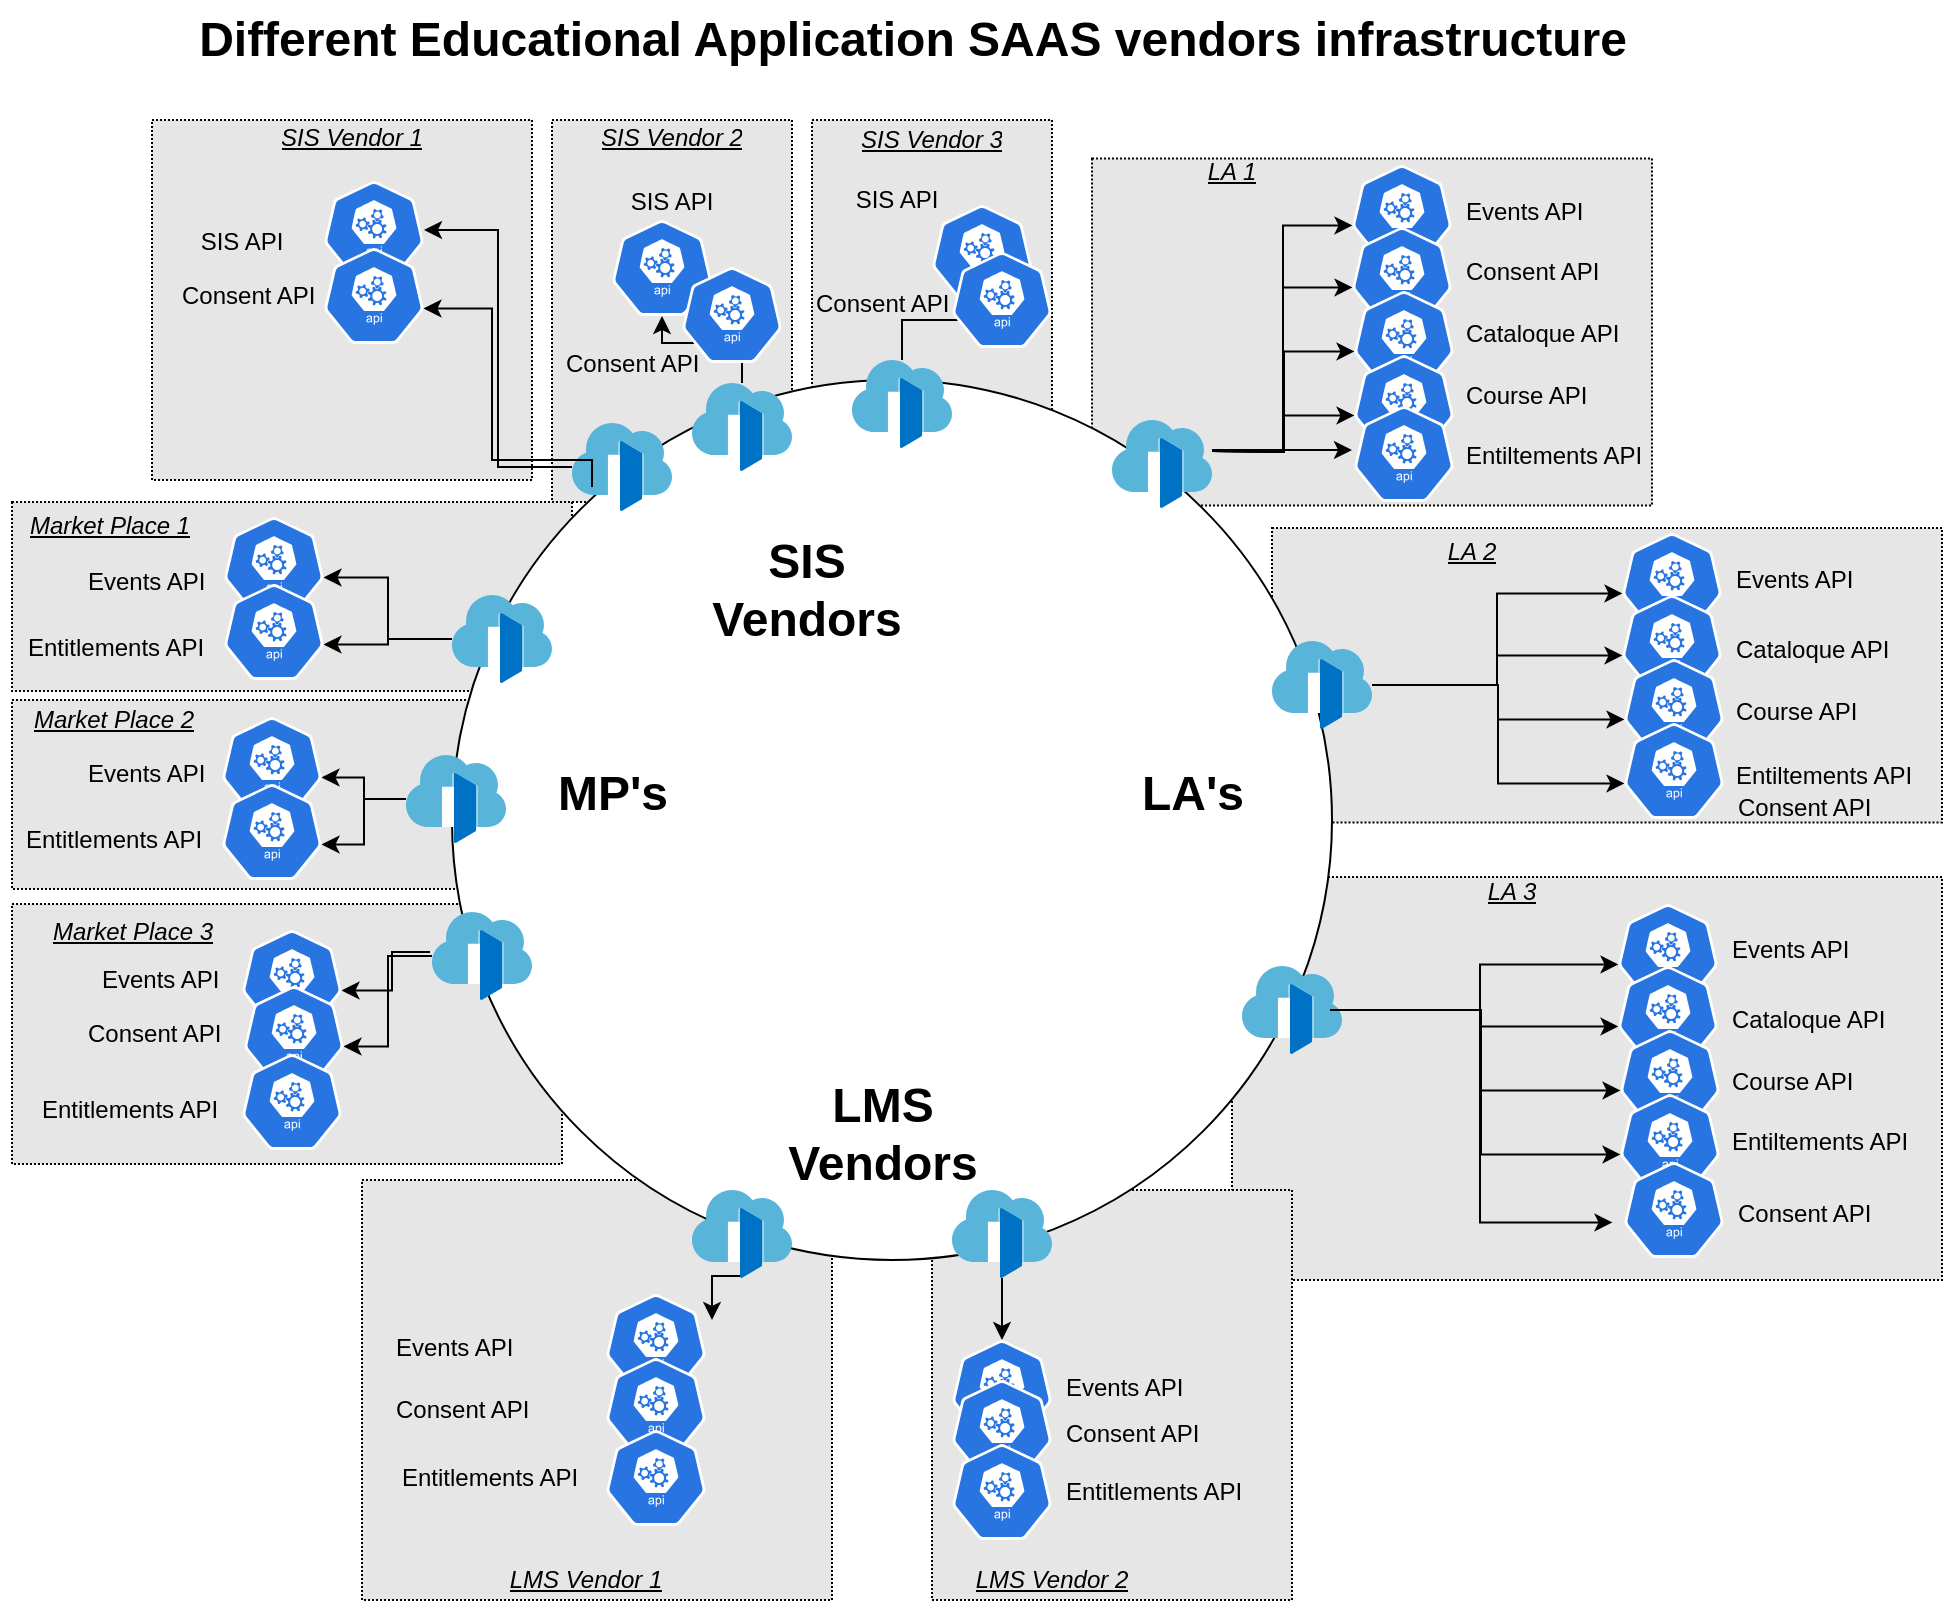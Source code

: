 <mxfile version="16.5.1" type="device" pages="6"><diagram id="WI9T0HZ2pTsCkuznbFz-" name="Big_Picture_Gateways"><mxGraphModel dx="1102" dy="1025" grid="1" gridSize="10" guides="1" tooltips="1" connect="1" arrows="1" fold="1" page="1" pageScale="1" pageWidth="1169" pageHeight="827" math="0" shadow="0"><root><mxCell id="0"/><mxCell id="1" parent="0"/><mxCell id="U9VBb1YCYmvMkJ6mJOLO-140" value="" style="rounded=0;whiteSpace=wrap;html=1;dashed=1;dashPattern=1 1;fillColor=#E6E6E6;" parent="1" vertex="1"><mxGeometry x="150" y="70" width="190" height="180" as="geometry"/></mxCell><mxCell id="U9VBb1YCYmvMkJ6mJOLO-139" value="" style="rounded=0;whiteSpace=wrap;html=1;dashed=1;dashPattern=1 1;fillColor=#E6E6E6;" parent="1" vertex="1"><mxGeometry x="350" y="70" width="120" height="191" as="geometry"/></mxCell><mxCell id="U9VBb1YCYmvMkJ6mJOLO-138" value="" style="rounded=0;whiteSpace=wrap;html=1;dashed=1;dashPattern=1 1;fillColor=#E6E6E6;" parent="1" vertex="1"><mxGeometry x="480" y="70" width="120" height="191" as="geometry"/></mxCell><mxCell id="U9VBb1YCYmvMkJ6mJOLO-137" value="" style="rounded=0;whiteSpace=wrap;html=1;dashed=1;fillColor=#E6E6E6;perimeterSpacing=0;dashPattern=1 1;" parent="1" vertex="1"><mxGeometry x="80" y="261" width="280" height="94.5" as="geometry"/></mxCell><mxCell id="U9VBb1YCYmvMkJ6mJOLO-136" value="" style="rounded=0;whiteSpace=wrap;html=1;dashed=1;fillColor=#E6E6E6;perimeterSpacing=0;dashPattern=1 1;" parent="1" vertex="1"><mxGeometry x="80" y="360" width="257.5" height="94.5" as="geometry"/></mxCell><mxCell id="U9VBb1YCYmvMkJ6mJOLO-135" value="" style="rounded=0;whiteSpace=wrap;html=1;dashed=1;fillColor=#E6E6E6;perimeterSpacing=0;dashPattern=1 1;" parent="1" vertex="1"><mxGeometry x="80" y="462" width="275" height="130" as="geometry"/></mxCell><mxCell id="U9VBb1YCYmvMkJ6mJOLO-134" value="" style="rounded=0;whiteSpace=wrap;html=1;dashed=1;fillColor=#E6E6E6;perimeterSpacing=0;dashPattern=1 1;" parent="1" vertex="1"><mxGeometry x="255" y="600" width="235" height="210" as="geometry"/></mxCell><mxCell id="U9VBb1YCYmvMkJ6mJOLO-131" value="" style="rounded=0;whiteSpace=wrap;html=1;dashed=1;dashPattern=1 1;fillColor=#E6E6E6;perimeterSpacing=0;" parent="1" vertex="1"><mxGeometry x="690" y="448.5" width="355" height="201.5" as="geometry"/></mxCell><mxCell id="U9VBb1YCYmvMkJ6mJOLO-132" value="" style="rounded=0;whiteSpace=wrap;html=1;dashed=1;fillColor=#E6E6E6;perimeterSpacing=0;dashPattern=1 1;" parent="1" vertex="1"><mxGeometry x="540" y="605" width="180" height="205" as="geometry"/></mxCell><mxCell id="U9VBb1YCYmvMkJ6mJOLO-130" value="" style="rounded=0;whiteSpace=wrap;html=1;dashed=1;dashPattern=1 1;fillColor=#E6E6E6;" parent="1" vertex="1"><mxGeometry x="620" y="89.25" width="280" height="173.5" as="geometry"/></mxCell><mxCell id="U9VBb1YCYmvMkJ6mJOLO-133" value="" style="rounded=0;whiteSpace=wrap;html=1;dashed=1;dashPattern=1 1;fillColor=#E6E6E6;" parent="1" vertex="1"><mxGeometry x="710" y="274" width="335" height="147.25" as="geometry"/></mxCell><mxCell id="U9VBb1YCYmvMkJ6mJOLO-73" value="" style="ellipse;whiteSpace=wrap;html=1;" parent="1" vertex="1"><mxGeometry x="300" y="200" width="440" height="440" as="geometry"/></mxCell><mxCell id="U9VBb1YCYmvMkJ6mJOLO-1" value="" style="sketch=0;aspect=fixed;html=1;points=[];align=center;image;fontSize=12;image=img/lib/mscae/Front_Doors.svg;" parent="1" vertex="1"><mxGeometry x="630" y="220" width="50" height="44" as="geometry"/></mxCell><mxCell id="U9VBb1YCYmvMkJ6mJOLO-46" style="edgeStyle=orthogonalEdgeStyle;rounded=0;orthogonalLoop=1;jettySize=auto;html=1;entryX=0.5;entryY=1;entryDx=0;entryDy=0;entryPerimeter=0;" parent="1" source="U9VBb1YCYmvMkJ6mJOLO-12" target="U9VBb1YCYmvMkJ6mJOLO-44" edge="1"><mxGeometry relative="1" as="geometry"/></mxCell><mxCell id="U9VBb1YCYmvMkJ6mJOLO-12" value="" style="sketch=0;aspect=fixed;html=1;points=[];align=center;image;fontSize=12;image=img/lib/mscae/Front_Doors.svg;" parent="1" vertex="1"><mxGeometry x="420" y="201.5" width="50" height="44" as="geometry"/></mxCell><mxCell id="U9VBb1YCYmvMkJ6mJOLO-92" style="edgeStyle=orthogonalEdgeStyle;rounded=0;orthogonalLoop=1;jettySize=auto;html=1;exitX=0.48;exitY=0.977;exitDx=0;exitDy=0;exitPerimeter=0;" parent="1" source="U9VBb1YCYmvMkJ6mJOLO-13" edge="1"><mxGeometry relative="1" as="geometry"><mxPoint x="430" y="670" as="targetPoint"/></mxGeometry></mxCell><mxCell id="U9VBb1YCYmvMkJ6mJOLO-13" value="" style="sketch=0;aspect=fixed;html=1;points=[];align=center;image;fontSize=12;image=img/lib/mscae/Front_Doors.svg;" parent="1" vertex="1"><mxGeometry x="420" y="605" width="50" height="44" as="geometry"/></mxCell><mxCell id="U9VBb1YCYmvMkJ6mJOLO-74" style="edgeStyle=orthogonalEdgeStyle;rounded=0;orthogonalLoop=1;jettySize=auto;html=1;entryX=0.995;entryY=0.63;entryDx=0;entryDy=0;entryPerimeter=0;" parent="1" source="U9VBb1YCYmvMkJ6mJOLO-16" target="U9VBb1YCYmvMkJ6mJOLO-30" edge="1"><mxGeometry relative="1" as="geometry"/></mxCell><mxCell id="U9VBb1YCYmvMkJ6mJOLO-75" style="edgeStyle=orthogonalEdgeStyle;rounded=0;orthogonalLoop=1;jettySize=auto;html=1;entryX=0.995;entryY=0.63;entryDx=0;entryDy=0;entryPerimeter=0;" parent="1" source="U9VBb1YCYmvMkJ6mJOLO-16" target="U9VBb1YCYmvMkJ6mJOLO-33" edge="1"><mxGeometry relative="1" as="geometry"/></mxCell><mxCell id="U9VBb1YCYmvMkJ6mJOLO-16" value="" style="sketch=0;aspect=fixed;html=1;points=[];align=center;image;fontSize=12;image=img/lib/mscae/Front_Doors.svg;" parent="1" vertex="1"><mxGeometry x="300" y="307.5" width="50" height="44" as="geometry"/></mxCell><mxCell id="U9VBb1YCYmvMkJ6mJOLO-37" style="edgeStyle=orthogonalEdgeStyle;rounded=0;orthogonalLoop=1;jettySize=auto;html=1;entryX=1;entryY=0.51;entryDx=0;entryDy=0;entryPerimeter=0;" parent="1" source="U9VBb1YCYmvMkJ6mJOLO-17" target="U9VBb1YCYmvMkJ6mJOLO-29" edge="1"><mxGeometry relative="1" as="geometry"/></mxCell><mxCell id="U9VBb1YCYmvMkJ6mJOLO-17" value="" style="sketch=0;aspect=fixed;html=1;points=[];align=center;image;fontSize=12;image=img/lib/mscae/Front_Doors.svg;" parent="1" vertex="1"><mxGeometry x="360" y="221.5" width="50" height="44" as="geometry"/></mxCell><mxCell id="U9VBb1YCYmvMkJ6mJOLO-20" value="Different Educational Application SAAS vendors infrastructure" style="text;strokeColor=none;fillColor=none;html=1;fontSize=24;fontStyle=1;verticalAlign=middle;align=center;" parent="1" vertex="1"><mxGeometry x="480" y="10" width="100" height="40" as="geometry"/></mxCell><mxCell id="U9VBb1YCYmvMkJ6mJOLO-30" value="" style="sketch=0;html=1;dashed=0;whitespace=wrap;fillColor=#2875E2;strokeColor=#ffffff;points=[[0.005,0.63,0],[0.1,0.2,0],[0.9,0.2,0],[0.5,0,0],[0.995,0.63,0],[0.72,0.99,0],[0.5,1,0],[0.28,0.99,0]];shape=mxgraph.kubernetes.icon;prIcon=api" parent="1" vertex="1"><mxGeometry x="186" y="268.5" width="50" height="48" as="geometry"/></mxCell><UserObject label="SIS API" placeholders="1" name="Variable" id="U9VBb1YCYmvMkJ6mJOLO-31"><mxCell style="text;html=1;strokeColor=none;fillColor=none;align=center;verticalAlign=middle;whiteSpace=wrap;overflow=hidden;" parent="1" vertex="1"><mxGeometry x="155" y="120.5" width="80" height="20" as="geometry"/></mxCell></UserObject><UserObject label="Events API" placeholders="1" name="Variable" id="U9VBb1YCYmvMkJ6mJOLO-32"><mxCell style="text;html=1;strokeColor=none;fillColor=none;align=left;verticalAlign=middle;whiteSpace=wrap;overflow=hidden;" parent="1" vertex="1"><mxGeometry x="116" y="290.5" width="80" height="20" as="geometry"/></mxCell></UserObject><mxCell id="U9VBb1YCYmvMkJ6mJOLO-33" value="" style="sketch=0;html=1;dashed=0;whitespace=wrap;fillColor=#2875E2;strokeColor=#ffffff;points=[[0.005,0.63,0],[0.1,0.2,0],[0.9,0.2,0],[0.5,0,0],[0.995,0.63,0],[0.72,0.99,0],[0.5,1,0],[0.28,0.99,0]];shape=mxgraph.kubernetes.icon;prIcon=api" parent="1" vertex="1"><mxGeometry x="186" y="302" width="50" height="48" as="geometry"/></mxCell><UserObject label="Entitlements API" placeholders="1" name="Variable" id="U9VBb1YCYmvMkJ6mJOLO-34"><mxCell style="text;html=1;strokeColor=none;fillColor=none;align=left;verticalAlign=middle;whiteSpace=wrap;overflow=hidden;" parent="1" vertex="1"><mxGeometry x="86" y="323.5" width="110" height="20" as="geometry"/></mxCell></UserObject><mxCell id="U9VBb1YCYmvMkJ6mJOLO-44" value="" style="sketch=0;html=1;dashed=0;whitespace=wrap;fillColor=#2875E2;strokeColor=#ffffff;points=[[0.005,0.63,0],[0.1,0.2,0],[0.9,0.2,0],[0.5,0,0],[0.995,0.63,0],[0.72,0.99,0],[0.5,1,0],[0.28,0.99,0]];shape=mxgraph.kubernetes.icon;prIcon=api" parent="1" vertex="1"><mxGeometry x="380" y="120" width="50" height="48" as="geometry"/></mxCell><UserObject label="SIS API" placeholders="1" name="Variable" id="U9VBb1YCYmvMkJ6mJOLO-45"><mxCell style="text;html=1;strokeColor=none;fillColor=none;align=center;verticalAlign=middle;whiteSpace=wrap;overflow=hidden;" parent="1" vertex="1"><mxGeometry x="370" y="100.5" width="80" height="20" as="geometry"/></mxCell></UserObject><mxCell id="U9VBb1YCYmvMkJ6mJOLO-84" style="edgeStyle=orthogonalEdgeStyle;rounded=0;orthogonalLoop=1;jettySize=auto;html=1;entryX=0.005;entryY=0.63;entryDx=0;entryDy=0;entryPerimeter=0;" parent="1" source="U9VBb1YCYmvMkJ6mJOLO-47" target="U9VBb1YCYmvMkJ6mJOLO-76" edge="1"><mxGeometry relative="1" as="geometry"/></mxCell><mxCell id="U9VBb1YCYmvMkJ6mJOLO-85" style="edgeStyle=orthogonalEdgeStyle;rounded=0;orthogonalLoop=1;jettySize=auto;html=1;entryX=0.005;entryY=0.63;entryDx=0;entryDy=0;entryPerimeter=0;" parent="1" source="U9VBb1YCYmvMkJ6mJOLO-47" target="U9VBb1YCYmvMkJ6mJOLO-77" edge="1"><mxGeometry relative="1" as="geometry"/></mxCell><mxCell id="U9VBb1YCYmvMkJ6mJOLO-86" style="edgeStyle=orthogonalEdgeStyle;rounded=0;orthogonalLoop=1;jettySize=auto;html=1;entryX=0.005;entryY=0.63;entryDx=0;entryDy=0;entryPerimeter=0;" parent="1" source="U9VBb1YCYmvMkJ6mJOLO-47" target="U9VBb1YCYmvMkJ6mJOLO-80" edge="1"><mxGeometry relative="1" as="geometry"/></mxCell><mxCell id="U9VBb1YCYmvMkJ6mJOLO-87" style="edgeStyle=orthogonalEdgeStyle;rounded=0;orthogonalLoop=1;jettySize=auto;html=1;entryX=0.005;entryY=0.63;entryDx=0;entryDy=0;entryPerimeter=0;" parent="1" source="U9VBb1YCYmvMkJ6mJOLO-47" target="U9VBb1YCYmvMkJ6mJOLO-82" edge="1"><mxGeometry relative="1" as="geometry"/></mxCell><mxCell id="U9VBb1YCYmvMkJ6mJOLO-47" value="" style="sketch=0;aspect=fixed;html=1;points=[];align=center;image;fontSize=12;image=img/lib/mscae/Front_Doors.svg;" parent="1" vertex="1"><mxGeometry x="695" y="493" width="50" height="44" as="geometry"/></mxCell><mxCell id="U9VBb1YCYmvMkJ6mJOLO-48" style="edgeStyle=orthogonalEdgeStyle;rounded=0;orthogonalLoop=1;jettySize=auto;html=1;entryX=0.005;entryY=0.63;entryDx=0;entryDy=0;entryPerimeter=0;" parent="1" source="U9VBb1YCYmvMkJ6mJOLO-52" target="U9VBb1YCYmvMkJ6mJOLO-54" edge="1"><mxGeometry relative="1" as="geometry"/></mxCell><mxCell id="U9VBb1YCYmvMkJ6mJOLO-49" style="edgeStyle=orthogonalEdgeStyle;rounded=0;orthogonalLoop=1;jettySize=auto;html=1;entryX=0.005;entryY=0.63;entryDx=0;entryDy=0;entryPerimeter=0;" parent="1" source="U9VBb1YCYmvMkJ6mJOLO-52" target="U9VBb1YCYmvMkJ6mJOLO-59" edge="1"><mxGeometry relative="1" as="geometry"/></mxCell><mxCell id="U9VBb1YCYmvMkJ6mJOLO-50" style="edgeStyle=orthogonalEdgeStyle;rounded=0;orthogonalLoop=1;jettySize=auto;html=1;entryX=0.005;entryY=0.63;entryDx=0;entryDy=0;entryPerimeter=0;" parent="1" source="U9VBb1YCYmvMkJ6mJOLO-52" target="U9VBb1YCYmvMkJ6mJOLO-53" edge="1"><mxGeometry relative="1" as="geometry"/></mxCell><mxCell id="U9VBb1YCYmvMkJ6mJOLO-51" style="edgeStyle=orthogonalEdgeStyle;rounded=0;orthogonalLoop=1;jettySize=auto;html=1;entryX=0.005;entryY=0.63;entryDx=0;entryDy=0;entryPerimeter=0;" parent="1" source="U9VBb1YCYmvMkJ6mJOLO-52" target="U9VBb1YCYmvMkJ6mJOLO-57" edge="1"><mxGeometry relative="1" as="geometry"/></mxCell><mxCell id="U9VBb1YCYmvMkJ6mJOLO-52" value="" style="sketch=0;aspect=fixed;html=1;points=[];align=center;image;fontSize=12;image=img/lib/mscae/Front_Doors.svg;" parent="1" vertex="1"><mxGeometry x="710" y="330.5" width="50" height="44" as="geometry"/></mxCell><mxCell id="U9VBb1YCYmvMkJ6mJOLO-53" value="" style="sketch=0;html=1;dashed=0;whitespace=wrap;fillColor=#2875E2;strokeColor=#ffffff;points=[[0.005,0.63,0],[0.1,0.2,0],[0.9,0.2,0],[0.5,0,0],[0.995,0.63,0],[0.72,0.99,0],[0.5,1,0],[0.28,0.99,0]];shape=mxgraph.kubernetes.icon;prIcon=api" parent="1" vertex="1"><mxGeometry x="885" y="276.5" width="50" height="48" as="geometry"/></mxCell><mxCell id="U9VBb1YCYmvMkJ6mJOLO-54" value="" style="sketch=0;html=1;dashed=0;whitespace=wrap;fillColor=#2875E2;strokeColor=#ffffff;points=[[0.005,0.63,0],[0.1,0.2,0],[0.9,0.2,0],[0.5,0,0],[0.995,0.63,0],[0.72,0.99,0],[0.5,1,0],[0.28,0.99,0]];shape=mxgraph.kubernetes.icon;prIcon=api" parent="1" vertex="1"><mxGeometry x="885" y="307.5" width="50" height="48" as="geometry"/></mxCell><UserObject label="Events API" placeholders="1" name="Variable" id="U9VBb1YCYmvMkJ6mJOLO-55"><mxCell style="text;html=1;strokeColor=none;fillColor=none;align=left;verticalAlign=middle;whiteSpace=wrap;overflow=hidden;" parent="1" vertex="1"><mxGeometry x="940" y="289.5" width="80" height="20" as="geometry"/></mxCell></UserObject><UserObject label="Course API" placeholders="1" name="Variable" id="U9VBb1YCYmvMkJ6mJOLO-56"><mxCell style="text;html=1;strokeColor=none;fillColor=none;align=left;verticalAlign=middle;whiteSpace=wrap;overflow=hidden;" parent="1" vertex="1"><mxGeometry x="940" y="355.5" width="80" height="20" as="geometry"/></mxCell></UserObject><mxCell id="U9VBb1YCYmvMkJ6mJOLO-57" value="" style="sketch=0;html=1;dashed=0;whitespace=wrap;fillColor=#2875E2;strokeColor=#ffffff;points=[[0.005,0.63,0],[0.1,0.2,0],[0.9,0.2,0],[0.5,0,0],[0.995,0.63,0],[0.72,0.99,0],[0.5,1,0],[0.28,0.99,0]];shape=mxgraph.kubernetes.icon;prIcon=api" parent="1" vertex="1"><mxGeometry x="886" y="339.5" width="50" height="48" as="geometry"/></mxCell><UserObject label="Entiltements API" placeholders="1" name="Variable" id="U9VBb1YCYmvMkJ6mJOLO-58"><mxCell style="text;html=1;strokeColor=none;fillColor=none;align=left;verticalAlign=middle;whiteSpace=wrap;overflow=hidden;" parent="1" vertex="1"><mxGeometry x="940" y="387.5" width="100" height="20" as="geometry"/></mxCell></UserObject><mxCell id="U9VBb1YCYmvMkJ6mJOLO-59" value="" style="sketch=0;html=1;dashed=0;whitespace=wrap;fillColor=#2875E2;strokeColor=#ffffff;points=[[0.005,0.63,0],[0.1,0.2,0],[0.9,0.2,0],[0.5,0,0],[0.995,0.63,0],[0.72,0.99,0],[0.5,1,0],[0.28,0.99,0]];shape=mxgraph.kubernetes.icon;prIcon=api" parent="1" vertex="1"><mxGeometry x="886" y="371.5" width="50" height="48" as="geometry"/></mxCell><UserObject label="Cataloque API" placeholders="1" name="Variable" id="U9VBb1YCYmvMkJ6mJOLO-60"><mxCell style="text;html=1;strokeColor=none;fillColor=none;align=left;verticalAlign=middle;whiteSpace=wrap;overflow=hidden;" parent="1" vertex="1"><mxGeometry x="940" y="324.5" width="80" height="20" as="geometry"/></mxCell></UserObject><mxCell id="U9VBb1YCYmvMkJ6mJOLO-61" style="edgeStyle=orthogonalEdgeStyle;rounded=0;orthogonalLoop=1;jettySize=auto;html=1;entryX=0.005;entryY=0.63;entryDx=0;entryDy=0;entryPerimeter=0;" parent="1" target="U9VBb1YCYmvMkJ6mJOLO-66" edge="1"><mxGeometry relative="1" as="geometry"><mxPoint x="680" y="235.5" as="sourcePoint"/></mxGeometry></mxCell><mxCell id="U9VBb1YCYmvMkJ6mJOLO-62" style="edgeStyle=orthogonalEdgeStyle;rounded=0;orthogonalLoop=1;jettySize=auto;html=1;entryX=0.005;entryY=0.63;entryDx=0;entryDy=0;entryPerimeter=0;" parent="1" target="U9VBb1YCYmvMkJ6mJOLO-71" edge="1"><mxGeometry relative="1" as="geometry"><mxPoint x="680" y="235.5" as="sourcePoint"/></mxGeometry></mxCell><mxCell id="U9VBb1YCYmvMkJ6mJOLO-63" style="edgeStyle=orthogonalEdgeStyle;rounded=0;orthogonalLoop=1;jettySize=auto;html=1;entryX=0.005;entryY=0.63;entryDx=0;entryDy=0;entryPerimeter=0;" parent="1" target="U9VBb1YCYmvMkJ6mJOLO-65" edge="1"><mxGeometry relative="1" as="geometry"><mxPoint x="680" y="235.5" as="sourcePoint"/></mxGeometry></mxCell><mxCell id="U9VBb1YCYmvMkJ6mJOLO-64" style="edgeStyle=orthogonalEdgeStyle;rounded=0;orthogonalLoop=1;jettySize=auto;html=1;entryX=0.005;entryY=0.63;entryDx=0;entryDy=0;entryPerimeter=0;" parent="1" target="U9VBb1YCYmvMkJ6mJOLO-69" edge="1"><mxGeometry relative="1" as="geometry"><mxPoint x="680" y="235.5" as="sourcePoint"/></mxGeometry></mxCell><mxCell id="U9VBb1YCYmvMkJ6mJOLO-65" value="" style="sketch=0;html=1;dashed=0;whitespace=wrap;fillColor=#2875E2;strokeColor=#ffffff;points=[[0.005,0.63,0],[0.1,0.2,0],[0.9,0.2,0],[0.5,0,0],[0.995,0.63,0],[0.72,0.99,0],[0.5,1,0],[0.28,0.99,0]];shape=mxgraph.kubernetes.icon;prIcon=api" parent="1" vertex="1"><mxGeometry x="750" y="92.5" width="50" height="48" as="geometry"/></mxCell><mxCell id="U9VBb1YCYmvMkJ6mJOLO-66" value="" style="sketch=0;html=1;dashed=0;whitespace=wrap;fillColor=#2875E2;strokeColor=#ffffff;points=[[0.005,0.63,0],[0.1,0.2,0],[0.9,0.2,0],[0.5,0,0],[0.995,0.63,0],[0.72,0.99,0],[0.5,1,0],[0.28,0.99,0]];shape=mxgraph.kubernetes.icon;prIcon=api" parent="1" vertex="1"><mxGeometry x="750" y="123.5" width="50" height="48" as="geometry"/></mxCell><UserObject label="Events API" placeholders="1" name="Variable" id="U9VBb1YCYmvMkJ6mJOLO-67"><mxCell style="text;html=1;strokeColor=none;fillColor=none;align=left;verticalAlign=middle;whiteSpace=wrap;overflow=hidden;" parent="1" vertex="1"><mxGeometry x="805" y="105.5" width="80" height="20" as="geometry"/></mxCell></UserObject><UserObject label="Course API" placeholders="1" name="Variable" id="U9VBb1YCYmvMkJ6mJOLO-68"><mxCell style="text;html=1;strokeColor=none;fillColor=none;align=left;verticalAlign=middle;whiteSpace=wrap;overflow=hidden;" parent="1" vertex="1"><mxGeometry x="805" y="197.5" width="80" height="20" as="geometry"/></mxCell></UserObject><mxCell id="U9VBb1YCYmvMkJ6mJOLO-69" value="" style="sketch=0;html=1;dashed=0;whitespace=wrap;fillColor=#2875E2;strokeColor=#ffffff;points=[[0.005,0.63,0],[0.1,0.2,0],[0.9,0.2,0],[0.5,0,0],[0.995,0.63,0],[0.72,0.99,0],[0.5,1,0],[0.28,0.99,0]];shape=mxgraph.kubernetes.icon;prIcon=api" parent="1" vertex="1"><mxGeometry x="751" y="155.5" width="50" height="48" as="geometry"/></mxCell><UserObject label="Entiltements API" placeholders="1" name="Variable" id="U9VBb1YCYmvMkJ6mJOLO-70"><mxCell style="text;html=1;strokeColor=none;fillColor=none;align=left;verticalAlign=middle;whiteSpace=wrap;overflow=hidden;" parent="1" vertex="1"><mxGeometry x="805" y="227.5" width="105" height="20" as="geometry"/></mxCell></UserObject><mxCell id="U9VBb1YCYmvMkJ6mJOLO-71" value="" style="sketch=0;html=1;dashed=0;whitespace=wrap;fillColor=#2875E2;strokeColor=#ffffff;points=[[0.005,0.63,0],[0.1,0.2,0],[0.9,0.2,0],[0.5,0,0],[0.995,0.63,0],[0.72,0.99,0],[0.5,1,0],[0.28,0.99,0]];shape=mxgraph.kubernetes.icon;prIcon=api" parent="1" vertex="1"><mxGeometry x="751" y="187.5" width="50" height="48" as="geometry"/></mxCell><UserObject label="Cataloque API" placeholders="1" name="Variable" id="U9VBb1YCYmvMkJ6mJOLO-72"><mxCell style="text;html=1;strokeColor=none;fillColor=none;align=left;verticalAlign=middle;whiteSpace=wrap;overflow=hidden;" parent="1" vertex="1"><mxGeometry x="805" y="166.5" width="80" height="20" as="geometry"/></mxCell></UserObject><mxCell id="U9VBb1YCYmvMkJ6mJOLO-76" value="" style="sketch=0;html=1;dashed=0;whitespace=wrap;fillColor=#2875E2;strokeColor=#ffffff;points=[[0.005,0.63,0],[0.1,0.2,0],[0.9,0.2,0],[0.5,0,0],[0.995,0.63,0],[0.72,0.99,0],[0.5,1,0],[0.28,0.99,0]];shape=mxgraph.kubernetes.icon;prIcon=api" parent="1" vertex="1"><mxGeometry x="883" y="462" width="50" height="48" as="geometry"/></mxCell><mxCell id="U9VBb1YCYmvMkJ6mJOLO-77" value="" style="sketch=0;html=1;dashed=0;whitespace=wrap;fillColor=#2875E2;strokeColor=#ffffff;points=[[0.005,0.63,0],[0.1,0.2,0],[0.9,0.2,0],[0.5,0,0],[0.995,0.63,0],[0.72,0.99,0],[0.5,1,0],[0.28,0.99,0]];shape=mxgraph.kubernetes.icon;prIcon=api" parent="1" vertex="1"><mxGeometry x="883" y="493" width="50" height="48" as="geometry"/></mxCell><UserObject label="Events API" placeholders="1" name="Variable" id="U9VBb1YCYmvMkJ6mJOLO-78"><mxCell style="text;html=1;strokeColor=none;fillColor=none;align=left;verticalAlign=middle;whiteSpace=wrap;overflow=hidden;" parent="1" vertex="1"><mxGeometry x="938" y="475" width="80" height="20" as="geometry"/></mxCell></UserObject><UserObject label="Course API" placeholders="1" name="Variable" id="U9VBb1YCYmvMkJ6mJOLO-79"><mxCell style="text;html=1;strokeColor=none;fillColor=none;align=left;verticalAlign=middle;whiteSpace=wrap;overflow=hidden;" parent="1" vertex="1"><mxGeometry x="938" y="541" width="80" height="20" as="geometry"/></mxCell></UserObject><mxCell id="U9VBb1YCYmvMkJ6mJOLO-80" value="" style="sketch=0;html=1;dashed=0;whitespace=wrap;fillColor=#2875E2;strokeColor=#ffffff;points=[[0.005,0.63,0],[0.1,0.2,0],[0.9,0.2,0],[0.5,0,0],[0.995,0.63,0],[0.72,0.99,0],[0.5,1,0],[0.28,0.99,0]];shape=mxgraph.kubernetes.icon;prIcon=api" parent="1" vertex="1"><mxGeometry x="884" y="525" width="50" height="48" as="geometry"/></mxCell><UserObject label="Entiltements API" placeholders="1" name="Variable" id="U9VBb1YCYmvMkJ6mJOLO-81"><mxCell style="text;html=1;strokeColor=none;fillColor=none;align=left;verticalAlign=middle;whiteSpace=wrap;overflow=hidden;" parent="1" vertex="1"><mxGeometry x="938" y="571" width="100" height="20" as="geometry"/></mxCell></UserObject><mxCell id="U9VBb1YCYmvMkJ6mJOLO-82" value="" style="sketch=0;html=1;dashed=0;whitespace=wrap;fillColor=#2875E2;strokeColor=#ffffff;points=[[0.005,0.63,0],[0.1,0.2,0],[0.9,0.2,0],[0.5,0,0],[0.995,0.63,0],[0.72,0.99,0],[0.5,1,0],[0.28,0.99,0]];shape=mxgraph.kubernetes.icon;prIcon=api" parent="1" vertex="1"><mxGeometry x="884" y="557" width="50" height="48" as="geometry"/></mxCell><UserObject label="Cataloque API" placeholders="1" name="Variable" id="U9VBb1YCYmvMkJ6mJOLO-83"><mxCell style="text;html=1;strokeColor=none;fillColor=none;align=left;verticalAlign=middle;whiteSpace=wrap;overflow=hidden;" parent="1" vertex="1"><mxGeometry x="938" y="510" width="80" height="20" as="geometry"/></mxCell></UserObject><mxCell id="U9VBb1YCYmvMkJ6mJOLO-88" value="" style="sketch=0;html=1;dashed=0;whitespace=wrap;fillColor=#2875E2;strokeColor=#ffffff;points=[[0.005,0.63,0],[0.1,0.2,0],[0.9,0.2,0],[0.5,0,0],[0.995,0.63,0],[0.72,0.99,0],[0.5,1,0],[0.28,0.99,0]];shape=mxgraph.kubernetes.icon;prIcon=api" parent="1" vertex="1"><mxGeometry x="377" y="657" width="50" height="48" as="geometry"/></mxCell><UserObject label="Events API" placeholders="1" name="Variable" id="U9VBb1YCYmvMkJ6mJOLO-89"><mxCell style="text;html=1;strokeColor=none;fillColor=none;align=left;verticalAlign=middle;whiteSpace=wrap;overflow=hidden;" parent="1" vertex="1"><mxGeometry x="270" y="674" width="80" height="20" as="geometry"/></mxCell></UserObject><mxCell id="U9VBb1YCYmvMkJ6mJOLO-93" value="" style="sketch=0;html=1;dashed=0;whitespace=wrap;fillColor=#2875E2;strokeColor=#ffffff;points=[[0.005,0.63,0],[0.1,0.2,0],[0.9,0.2,0],[0.5,0,0],[0.995,0.63,0],[0.72,0.99,0],[0.5,1,0],[0.28,0.99,0]];shape=mxgraph.kubernetes.icon;prIcon=api" parent="1" vertex="1"><mxGeometry x="550" y="680" width="50" height="48" as="geometry"/></mxCell><UserObject label="Events API" placeholders="1" name="Variable" id="U9VBb1YCYmvMkJ6mJOLO-94"><mxCell style="text;html=1;strokeColor=none;fillColor=none;align=left;verticalAlign=middle;whiteSpace=wrap;overflow=hidden;" parent="1" vertex="1"><mxGeometry x="605" y="694" width="80" height="20" as="geometry"/></mxCell></UserObject><mxCell id="U9VBb1YCYmvMkJ6mJOLO-98" style="edgeStyle=orthogonalEdgeStyle;rounded=0;orthogonalLoop=1;jettySize=auto;html=1;entryX=0.5;entryY=0;entryDx=0;entryDy=0;entryPerimeter=0;" parent="1" source="U9VBb1YCYmvMkJ6mJOLO-95" target="U9VBb1YCYmvMkJ6mJOLO-93" edge="1"><mxGeometry relative="1" as="geometry"/></mxCell><mxCell id="U9VBb1YCYmvMkJ6mJOLO-95" value="" style="sketch=0;aspect=fixed;html=1;points=[];align=center;image;fontSize=12;image=img/lib/mscae/Front_Doors.svg;" parent="1" vertex="1"><mxGeometry x="550" y="605" width="50" height="44" as="geometry"/></mxCell><mxCell id="U9VBb1YCYmvMkJ6mJOLO-99" style="edgeStyle=orthogonalEdgeStyle;rounded=0;orthogonalLoop=1;jettySize=auto;html=1;entryX=0.995;entryY=0.63;entryDx=0;entryDy=0;entryPerimeter=0;" parent="1" source="U9VBb1YCYmvMkJ6mJOLO-101" target="U9VBb1YCYmvMkJ6mJOLO-102" edge="1"><mxGeometry relative="1" as="geometry"/></mxCell><mxCell id="U9VBb1YCYmvMkJ6mJOLO-100" style="edgeStyle=orthogonalEdgeStyle;rounded=0;orthogonalLoop=1;jettySize=auto;html=1;entryX=0.995;entryY=0.63;entryDx=0;entryDy=0;entryPerimeter=0;" parent="1" source="U9VBb1YCYmvMkJ6mJOLO-101" target="U9VBb1YCYmvMkJ6mJOLO-104" edge="1"><mxGeometry relative="1" as="geometry"/></mxCell><mxCell id="U9VBb1YCYmvMkJ6mJOLO-101" value="" style="sketch=0;aspect=fixed;html=1;points=[];align=center;image;fontSize=12;image=img/lib/mscae/Front_Doors.svg;" parent="1" vertex="1"><mxGeometry x="277" y="387.5" width="50" height="44" as="geometry"/></mxCell><mxCell id="U9VBb1YCYmvMkJ6mJOLO-102" value="" style="sketch=0;html=1;dashed=0;whitespace=wrap;fillColor=#2875E2;strokeColor=#ffffff;points=[[0.005,0.63,0],[0.1,0.2,0],[0.9,0.2,0],[0.5,0,0],[0.995,0.63,0],[0.72,0.99,0],[0.5,1,0],[0.28,0.99,0]];shape=mxgraph.kubernetes.icon;prIcon=api" parent="1" vertex="1"><mxGeometry x="185" y="368.5" width="50" height="48" as="geometry"/></mxCell><UserObject label="Events API" placeholders="1" name="Variable" id="U9VBb1YCYmvMkJ6mJOLO-103"><mxCell style="text;html=1;strokeColor=none;fillColor=none;align=left;verticalAlign=middle;whiteSpace=wrap;overflow=hidden;" parent="1" vertex="1"><mxGeometry x="116" y="386.5" width="80" height="20" as="geometry"/></mxCell></UserObject><mxCell id="U9VBb1YCYmvMkJ6mJOLO-104" value="" style="sketch=0;html=1;dashed=0;whitespace=wrap;fillColor=#2875E2;strokeColor=#ffffff;points=[[0.005,0.63,0],[0.1,0.2,0],[0.9,0.2,0],[0.5,0,0],[0.995,0.63,0],[0.72,0.99,0],[0.5,1,0],[0.28,0.99,0]];shape=mxgraph.kubernetes.icon;prIcon=api" parent="1" vertex="1"><mxGeometry x="185" y="402" width="50" height="48" as="geometry"/></mxCell><UserObject label="Entitlements API" placeholders="1" name="Variable" id="U9VBb1YCYmvMkJ6mJOLO-105"><mxCell style="text;html=1;strokeColor=none;fillColor=none;align=left;verticalAlign=middle;whiteSpace=wrap;overflow=hidden;" parent="1" vertex="1"><mxGeometry x="85" y="419.5" width="110" height="20" as="geometry"/></mxCell></UserObject><mxCell id="U9VBb1YCYmvMkJ6mJOLO-112" style="edgeStyle=orthogonalEdgeStyle;rounded=0;orthogonalLoop=1;jettySize=auto;html=1;entryX=0.995;entryY=0.63;entryDx=0;entryDy=0;entryPerimeter=0;exitX=-0.02;exitY=0.455;exitDx=0;exitDy=0;exitPerimeter=0;" parent="1" source="U9VBb1YCYmvMkJ6mJOLO-114" target="U9VBb1YCYmvMkJ6mJOLO-115" edge="1"><mxGeometry relative="1" as="geometry"><mxPoint x="290" y="497" as="sourcePoint"/><Array as="points"><mxPoint x="270" y="486"/><mxPoint x="270" y="505"/></Array></mxGeometry></mxCell><mxCell id="U9VBb1YCYmvMkJ6mJOLO-113" style="edgeStyle=orthogonalEdgeStyle;rounded=0;orthogonalLoop=1;jettySize=auto;html=1;entryX=0.995;entryY=0.63;entryDx=0;entryDy=0;entryPerimeter=0;" parent="1" source="U9VBb1YCYmvMkJ6mJOLO-114" target="U9VBb1YCYmvMkJ6mJOLO-117" edge="1"><mxGeometry relative="1" as="geometry"><mxPoint x="274" y="521" as="sourcePoint"/></mxGeometry></mxCell><mxCell id="U9VBb1YCYmvMkJ6mJOLO-114" value="" style="sketch=0;aspect=fixed;html=1;points=[];align=center;image;fontSize=12;image=img/lib/mscae/Front_Doors.svg;" parent="1" vertex="1"><mxGeometry x="290" y="466" width="50" height="44" as="geometry"/></mxCell><mxCell id="U9VBb1YCYmvMkJ6mJOLO-115" value="" style="sketch=0;html=1;dashed=0;whitespace=wrap;fillColor=#2875E2;strokeColor=#ffffff;points=[[0.005,0.63,0],[0.1,0.2,0],[0.9,0.2,0],[0.5,0,0],[0.995,0.63,0],[0.72,0.99,0],[0.5,1,0],[0.28,0.99,0]];shape=mxgraph.kubernetes.icon;prIcon=api" parent="1" vertex="1"><mxGeometry x="195" y="475" width="50" height="48" as="geometry"/></mxCell><UserObject label="Events API" placeholders="1" name="Variable" id="U9VBb1YCYmvMkJ6mJOLO-116"><mxCell style="text;html=1;strokeColor=none;fillColor=none;align=left;verticalAlign=middle;whiteSpace=wrap;overflow=hidden;" parent="1" vertex="1"><mxGeometry x="123" y="490" width="80" height="20" as="geometry"/></mxCell></UserObject><mxCell id="U9VBb1YCYmvMkJ6mJOLO-117" value="" style="sketch=0;html=1;dashed=0;whitespace=wrap;fillColor=#2875E2;strokeColor=#ffffff;points=[[0.005,0.63,0],[0.1,0.2,0],[0.9,0.2,0],[0.5,0,0],[0.995,0.63,0],[0.72,0.99,0],[0.5,1,0],[0.28,0.99,0]];shape=mxgraph.kubernetes.icon;prIcon=api" parent="1" vertex="1"><mxGeometry x="196" y="503" width="50" height="48" as="geometry"/></mxCell><UserObject label="Entitlements API" placeholders="1" name="Variable" id="U9VBb1YCYmvMkJ6mJOLO-118"><mxCell style="text;html=1;strokeColor=none;fillColor=none;align=left;verticalAlign=middle;whiteSpace=wrap;overflow=hidden;" parent="1" vertex="1"><mxGeometry x="93" y="554.5" width="110" height="20" as="geometry"/></mxCell></UserObject><mxCell id="U9VBb1YCYmvMkJ6mJOLO-119" style="edgeStyle=orthogonalEdgeStyle;rounded=0;orthogonalLoop=1;jettySize=auto;html=1;entryX=0.5;entryY=1;entryDx=0;entryDy=0;entryPerimeter=0;" parent="1" source="U9VBb1YCYmvMkJ6mJOLO-120" target="U9VBb1YCYmvMkJ6mJOLO-121" edge="1"><mxGeometry relative="1" as="geometry"/></mxCell><mxCell id="U9VBb1YCYmvMkJ6mJOLO-120" value="" style="sketch=0;aspect=fixed;html=1;points=[];align=center;image;fontSize=12;image=img/lib/mscae/Front_Doors.svg;" parent="1" vertex="1"><mxGeometry x="500" y="190" width="50" height="44" as="geometry"/></mxCell><mxCell id="U9VBb1YCYmvMkJ6mJOLO-121" value="" style="sketch=0;html=1;dashed=0;whitespace=wrap;fillColor=#2875E2;strokeColor=#ffffff;points=[[0.005,0.63,0],[0.1,0.2,0],[0.9,0.2,0],[0.5,0,0],[0.995,0.63,0],[0.72,0.99,0],[0.5,1,0],[0.28,0.99,0]];shape=mxgraph.kubernetes.icon;prIcon=api" parent="1" vertex="1"><mxGeometry x="540" y="112.5" width="50" height="48" as="geometry"/></mxCell><UserObject label="SIS API" placeholders="1" name="Variable" id="U9VBb1YCYmvMkJ6mJOLO-122"><mxCell style="text;html=1;strokeColor=none;fillColor=none;align=center;verticalAlign=middle;whiteSpace=wrap;overflow=hidden;" parent="1" vertex="1"><mxGeometry x="485" y="100.5" width="75" height="19.5" as="geometry"/></mxCell></UserObject><mxCell id="U9VBb1YCYmvMkJ6mJOLO-123" value="SIS &lt;br&gt;Vendors" style="text;strokeColor=none;fillColor=none;html=1;fontSize=24;fontStyle=1;verticalAlign=middle;align=center;" parent="1" vertex="1"><mxGeometry x="427" y="284.5" width="100" height="40" as="geometry"/></mxCell><mxCell id="U9VBb1YCYmvMkJ6mJOLO-124" value="MP's" style="text;strokeColor=none;fillColor=none;html=1;fontSize=24;fontStyle=1;verticalAlign=middle;align=center;" parent="1" vertex="1"><mxGeometry x="330" y="387.25" width="100" height="40" as="geometry"/></mxCell><mxCell id="U9VBb1YCYmvMkJ6mJOLO-125" value="LMS&lt;br&gt;Vendors" style="text;strokeColor=none;fillColor=none;html=1;fontSize=24;fontStyle=1;verticalAlign=middle;align=center;" parent="1" vertex="1"><mxGeometry x="465" y="557" width="100" height="40" as="geometry"/></mxCell><mxCell id="U9VBb1YCYmvMkJ6mJOLO-127" value="LA's" style="text;strokeColor=none;fillColor=none;html=1;fontSize=24;fontStyle=1;verticalAlign=middle;align=center;" parent="1" vertex="1"><mxGeometry x="620" y="387.25" width="100" height="40" as="geometry"/></mxCell><mxCell id="U9VBb1YCYmvMkJ6mJOLO-29" value="" style="sketch=0;html=1;dashed=0;whitespace=wrap;fillColor=#2875E2;strokeColor=#ffffff;points=[[0.005,0.63,0],[0.1,0.2,0],[0.9,0.2,0],[0.5,0,0],[0.995,0.63,0],[0.72,0.99,0],[0.5,1,0],[0.28,0.99,0]];shape=mxgraph.kubernetes.icon;prIcon=api" parent="1" vertex="1"><mxGeometry x="236" y="100.5" width="50" height="48" as="geometry"/></mxCell><UserObject label="SIS Vendor 1" placeholders="1" name="Variable" id="U9VBb1YCYmvMkJ6mJOLO-150"><mxCell style="text;html=1;strokeColor=none;fillColor=none;align=center;verticalAlign=middle;whiteSpace=wrap;overflow=hidden;dashed=1;dashPattern=1 1;fontStyle=6" parent="1" vertex="1"><mxGeometry x="210" y="69.25" width="80" height="20" as="geometry"/></mxCell></UserObject><UserObject label="LA 3" placeholders="1" name="Variable" id="U9VBb1YCYmvMkJ6mJOLO-151"><mxCell style="text;html=1;strokeColor=none;fillColor=none;align=center;verticalAlign=middle;whiteSpace=wrap;overflow=hidden;dashed=1;dashPattern=1 1;fontStyle=6" parent="1" vertex="1"><mxGeometry x="790" y="446" width="80" height="20" as="geometry"/></mxCell></UserObject><UserObject label="LA 2" placeholders="1" name="Variable" id="U9VBb1YCYmvMkJ6mJOLO-152"><mxCell style="text;html=1;strokeColor=none;fillColor=none;align=center;verticalAlign=middle;whiteSpace=wrap;overflow=hidden;dashed=1;dashPattern=1 1;fontStyle=6" parent="1" vertex="1"><mxGeometry x="770" y="275.5" width="80" height="20" as="geometry"/></mxCell></UserObject><UserObject label="SIS Vendor 2" placeholders="1" name="Variable" id="U9VBb1YCYmvMkJ6mJOLO-153"><mxCell style="text;html=1;strokeColor=none;fillColor=none;align=center;verticalAlign=middle;whiteSpace=wrap;overflow=hidden;dashed=1;dashPattern=1 1;fontStyle=6" parent="1" vertex="1"><mxGeometry x="370" y="69.25" width="80" height="20" as="geometry"/></mxCell></UserObject><UserObject label="SIS Vendor 3" placeholders="1" name="Variable" id="U9VBb1YCYmvMkJ6mJOLO-155"><mxCell style="text;html=1;strokeColor=none;fillColor=none;align=center;verticalAlign=middle;whiteSpace=wrap;overflow=hidden;dashed=1;dashPattern=1 1;fontStyle=6" parent="1" vertex="1"><mxGeometry x="500" y="70" width="80" height="20" as="geometry"/></mxCell></UserObject><UserObject label="LA 1" placeholders="1" name="Variable" id="U9VBb1YCYmvMkJ6mJOLO-156"><mxCell style="text;html=1;strokeColor=none;fillColor=none;align=center;verticalAlign=middle;whiteSpace=wrap;overflow=hidden;dashed=1;dashPattern=1 1;fontStyle=6" parent="1" vertex="1"><mxGeometry x="650" y="85.5" width="80" height="20" as="geometry"/></mxCell></UserObject><UserObject label="LMS Vendor 2" placeholders="1" name="Variable" id="U9VBb1YCYmvMkJ6mJOLO-157"><mxCell style="text;html=1;strokeColor=none;fillColor=none;align=center;verticalAlign=middle;whiteSpace=wrap;overflow=hidden;dashed=1;dashPattern=1 1;fontStyle=6" parent="1" vertex="1"><mxGeometry x="560" y="790" width="80" height="20" as="geometry"/></mxCell></UserObject><UserObject label="LMS Vendor 1" placeholders="1" name="Variable" id="U9VBb1YCYmvMkJ6mJOLO-158"><mxCell style="text;html=1;strokeColor=none;fillColor=none;align=center;verticalAlign=middle;whiteSpace=wrap;overflow=hidden;dashed=1;dashPattern=1 1;fontStyle=6" parent="1" vertex="1"><mxGeometry x="327" y="790" width="80" height="20" as="geometry"/></mxCell></UserObject><UserObject label="Market Place 1" placeholders="1" name="Variable" id="U9VBb1YCYmvMkJ6mJOLO-160"><mxCell style="text;html=1;strokeColor=none;fillColor=none;align=center;verticalAlign=middle;whiteSpace=wrap;overflow=hidden;dashed=1;dashPattern=1 1;fontStyle=6" parent="1" vertex="1"><mxGeometry x="74" y="262.75" width="110" height="20" as="geometry"/></mxCell></UserObject><UserObject label="Market Place 2" placeholders="1" name="Variable" id="U9VBb1YCYmvMkJ6mJOLO-161"><mxCell style="text;html=1;strokeColor=none;fillColor=none;align=center;verticalAlign=middle;whiteSpace=wrap;overflow=hidden;dashed=1;dashPattern=1 1;fontStyle=6" parent="1" vertex="1"><mxGeometry x="86" y="360" width="90" height="20" as="geometry"/></mxCell></UserObject><UserObject label="Market Place 3" placeholders="1" name="Variable" id="U9VBb1YCYmvMkJ6mJOLO-162"><mxCell style="text;html=1;strokeColor=none;fillColor=none;align=center;verticalAlign=middle;whiteSpace=wrap;overflow=hidden;dashed=1;dashPattern=1 1;fontStyle=6" parent="1" vertex="1"><mxGeometry x="91" y="466" width="99" height="20" as="geometry"/></mxCell></UserObject><mxCell id="mIu4eGeEJN2eoUdJByGw-1" value="" style="sketch=0;html=1;dashed=0;whitespace=wrap;fillColor=#2875E2;strokeColor=#ffffff;points=[[0.005,0.63,0],[0.1,0.2,0],[0.9,0.2,0],[0.5,0,0],[0.995,0.63,0],[0.72,0.99,0],[0.5,1,0],[0.28,0.99,0]];shape=mxgraph.kubernetes.icon;prIcon=api" vertex="1" parent="1"><mxGeometry x="550" y="700" width="50" height="48" as="geometry"/></mxCell><UserObject label="Entitlements API" placeholders="1" name="Variable" id="mIu4eGeEJN2eoUdJByGw-2"><mxCell style="text;html=1;strokeColor=none;fillColor=none;align=left;verticalAlign=middle;whiteSpace=wrap;overflow=hidden;" vertex="1" parent="1"><mxGeometry x="605" y="746" width="110" height="20" as="geometry"/></mxCell></UserObject><mxCell id="mIu4eGeEJN2eoUdJByGw-4" value="" style="sketch=0;html=1;dashed=0;whitespace=wrap;fillColor=#2875E2;strokeColor=#ffffff;points=[[0.005,0.63,0],[0.1,0.2,0],[0.9,0.2,0],[0.5,0,0],[0.995,0.63,0],[0.72,0.99,0],[0.5,1,0],[0.28,0.99,0]];shape=mxgraph.kubernetes.icon;prIcon=api" vertex="1" parent="1"><mxGeometry x="550" y="732" width="50" height="48" as="geometry"/></mxCell><UserObject label="Consent API" placeholders="1" name="Variable" id="mIu4eGeEJN2eoUdJByGw-5"><mxCell style="text;html=1;strokeColor=none;fillColor=none;align=left;verticalAlign=middle;whiteSpace=wrap;overflow=hidden;" vertex="1" parent="1"><mxGeometry x="605" y="717" width="110" height="20" as="geometry"/></mxCell></UserObject><mxCell id="mIu4eGeEJN2eoUdJByGw-7" value="" style="sketch=0;html=1;dashed=0;whitespace=wrap;fillColor=#2875E2;strokeColor=#ffffff;points=[[0.005,0.63,0],[0.1,0.2,0],[0.9,0.2,0],[0.5,0,0],[0.995,0.63,0],[0.72,0.99,0],[0.5,1,0],[0.28,0.99,0]];shape=mxgraph.kubernetes.icon;prIcon=api" vertex="1" parent="1"><mxGeometry x="377" y="689" width="50" height="48" as="geometry"/></mxCell><UserObject label="Entitlements API" placeholders="1" name="Variable" id="mIu4eGeEJN2eoUdJByGw-8"><mxCell style="text;html=1;strokeColor=none;fillColor=none;align=left;verticalAlign=middle;whiteSpace=wrap;overflow=hidden;" vertex="1" parent="1"><mxGeometry x="272.5" y="739" width="110" height="20" as="geometry"/></mxCell></UserObject><mxCell id="mIu4eGeEJN2eoUdJByGw-9" value="" style="sketch=0;html=1;dashed=0;whitespace=wrap;fillColor=#2875E2;strokeColor=#ffffff;points=[[0.005,0.63,0],[0.1,0.2,0],[0.9,0.2,0],[0.5,0,0],[0.995,0.63,0],[0.72,0.99,0],[0.5,1,0],[0.28,0.99,0]];shape=mxgraph.kubernetes.icon;prIcon=api" vertex="1" parent="1"><mxGeometry x="377" y="725" width="50" height="48" as="geometry"/></mxCell><UserObject label="Consent API" placeholders="1" name="Variable" id="mIu4eGeEJN2eoUdJByGw-10"><mxCell style="text;html=1;strokeColor=none;fillColor=none;align=left;verticalAlign=middle;whiteSpace=wrap;overflow=hidden;" vertex="1" parent="1"><mxGeometry x="116" y="517" width="110" height="20" as="geometry"/></mxCell></UserObject><mxCell id="mIu4eGeEJN2eoUdJByGw-11" value="" style="sketch=0;html=1;dashed=0;whitespace=wrap;fillColor=#2875E2;strokeColor=#ffffff;points=[[0.005,0.63,0],[0.1,0.2,0],[0.9,0.2,0],[0.5,0,0],[0.995,0.63,0],[0.72,0.99,0],[0.5,1,0],[0.28,0.99,0]];shape=mxgraph.kubernetes.icon;prIcon=api" vertex="1" parent="1"><mxGeometry x="236" y="134" width="50" height="48" as="geometry"/></mxCell><UserObject label="Consent API" placeholders="1" name="Variable" id="mIu4eGeEJN2eoUdJByGw-12"><mxCell style="text;html=1;strokeColor=none;fillColor=none;align=left;verticalAlign=middle;whiteSpace=wrap;overflow=hidden;" vertex="1" parent="1"><mxGeometry x="162.5" y="148" width="110" height="20" as="geometry"/></mxCell></UserObject><mxCell id="mIu4eGeEJN2eoUdJByGw-13" style="edgeStyle=orthogonalEdgeStyle;rounded=0;orthogonalLoop=1;jettySize=auto;html=1;entryX=0.995;entryY=0.63;entryDx=0;entryDy=0;entryPerimeter=0;" edge="1" parent="1" target="mIu4eGeEJN2eoUdJByGw-11"><mxGeometry relative="1" as="geometry"><mxPoint x="370" y="253.5" as="sourcePoint"/><mxPoint x="296" y="134.98" as="targetPoint"/><Array as="points"><mxPoint x="370" y="240"/><mxPoint x="320" y="240"/><mxPoint x="320" y="164"/></Array></mxGeometry></mxCell><mxCell id="mIu4eGeEJN2eoUdJByGw-14" value="" style="sketch=0;html=1;dashed=0;whitespace=wrap;fillColor=#2875E2;strokeColor=#ffffff;points=[[0.005,0.63,0],[0.1,0.2,0],[0.9,0.2,0],[0.5,0,0],[0.995,0.63,0],[0.72,0.99,0],[0.5,1,0],[0.28,0.99,0]];shape=mxgraph.kubernetes.icon;prIcon=api" vertex="1" parent="1"><mxGeometry x="415" y="143.5" width="50" height="48" as="geometry"/></mxCell><UserObject label="Consent API" placeholders="1" name="Variable" id="mIu4eGeEJN2eoUdJByGw-15"><mxCell style="text;html=1;strokeColor=none;fillColor=none;align=left;verticalAlign=middle;whiteSpace=wrap;overflow=hidden;" vertex="1" parent="1"><mxGeometry x="355" y="181.5" width="110" height="20" as="geometry"/></mxCell></UserObject><mxCell id="mIu4eGeEJN2eoUdJByGw-16" value="" style="sketch=0;html=1;dashed=0;whitespace=wrap;fillColor=#2875E2;strokeColor=#ffffff;points=[[0.005,0.63,0],[0.1,0.2,0],[0.9,0.2,0],[0.5,0,0],[0.995,0.63,0],[0.72,0.99,0],[0.5,1,0],[0.28,0.99,0]];shape=mxgraph.kubernetes.icon;prIcon=api" vertex="1" parent="1"><mxGeometry x="550" y="136" width="50" height="48" as="geometry"/></mxCell><UserObject label="Consent API" placeholders="1" name="Variable" id="mIu4eGeEJN2eoUdJByGw-17"><mxCell style="text;html=1;strokeColor=none;fillColor=none;align=left;verticalAlign=middle;whiteSpace=wrap;overflow=hidden;" vertex="1" parent="1"><mxGeometry x="480" y="151.5" width="110" height="20" as="geometry"/></mxCell></UserObject><mxCell id="mIu4eGeEJN2eoUdJByGw-18" value="" style="sketch=0;html=1;dashed=0;whitespace=wrap;fillColor=#2875E2;strokeColor=#ffffff;points=[[0.005,0.63,0],[0.1,0.2,0],[0.9,0.2,0],[0.5,0,0],[0.995,0.63,0],[0.72,0.99,0],[0.5,1,0],[0.28,0.99,0]];shape=mxgraph.kubernetes.icon;prIcon=api" vertex="1" parent="1"><mxGeometry x="751" y="213" width="50" height="48" as="geometry"/></mxCell><UserObject label="Consent API" placeholders="1" name="Variable" id="mIu4eGeEJN2eoUdJByGw-19"><mxCell style="text;html=1;strokeColor=none;fillColor=none;align=left;verticalAlign=middle;whiteSpace=wrap;overflow=hidden;" vertex="1" parent="1"><mxGeometry x="805" y="136" width="110" height="20" as="geometry"/></mxCell></UserObject><mxCell id="mIu4eGeEJN2eoUdJByGw-20" style="edgeStyle=orthogonalEdgeStyle;rounded=0;orthogonalLoop=1;jettySize=auto;html=1;exitX=1;exitY=0.341;exitDx=0;exitDy=0;exitPerimeter=0;" edge="1" parent="1" source="U9VBb1YCYmvMkJ6mJOLO-1"><mxGeometry relative="1" as="geometry"><mxPoint x="690" y="245.5" as="sourcePoint"/><mxPoint x="750" y="235" as="targetPoint"/></mxGeometry></mxCell><mxCell id="mIu4eGeEJN2eoUdJByGw-21" value="" style="sketch=0;html=1;dashed=0;whitespace=wrap;fillColor=#2875E2;strokeColor=#ffffff;points=[[0.005,0.63,0],[0.1,0.2,0],[0.9,0.2,0],[0.5,0,0],[0.995,0.63,0],[0.72,0.99,0],[0.5,1,0],[0.28,0.99,0]];shape=mxgraph.kubernetes.icon;prIcon=api" vertex="1" parent="1"><mxGeometry x="886" y="591" width="50" height="48" as="geometry"/></mxCell><UserObject label="Consent API" placeholders="1" name="Variable" id="mIu4eGeEJN2eoUdJByGw-22"><mxCell style="text;html=1;strokeColor=none;fillColor=none;align=left;verticalAlign=middle;whiteSpace=wrap;overflow=hidden;" vertex="1" parent="1"><mxGeometry x="941" y="607" width="110" height="20" as="geometry"/></mxCell></UserObject><mxCell id="mIu4eGeEJN2eoUdJByGw-23" style="edgeStyle=orthogonalEdgeStyle;rounded=0;orthogonalLoop=1;jettySize=auto;html=1;entryX=0.005;entryY=0.63;entryDx=0;entryDy=0;entryPerimeter=0;" edge="1" parent="1"><mxGeometry relative="1" as="geometry"><mxPoint x="739" y="515" as="sourcePoint"/><mxPoint x="880.25" y="621.24" as="targetPoint"/><Array as="points"><mxPoint x="814" y="515"/><mxPoint x="814" y="621"/></Array></mxGeometry></mxCell><UserObject label="Consent API" placeholders="1" name="Variable" id="mIu4eGeEJN2eoUdJByGw-24"><mxCell style="text;html=1;strokeColor=none;fillColor=none;align=left;verticalAlign=middle;whiteSpace=wrap;overflow=hidden;" vertex="1" parent="1"><mxGeometry x="941" y="404" width="110" height="20" as="geometry"/></mxCell></UserObject><mxCell id="mIu4eGeEJN2eoUdJByGw-25" value="" style="sketch=0;html=1;dashed=0;whitespace=wrap;fillColor=#2875E2;strokeColor=#ffffff;points=[[0.005,0.63,0],[0.1,0.2,0],[0.9,0.2,0],[0.5,0,0],[0.995,0.63,0],[0.72,0.99,0],[0.5,1,0],[0.28,0.99,0]];shape=mxgraph.kubernetes.icon;prIcon=api" vertex="1" parent="1"><mxGeometry x="195" y="537" width="50" height="48" as="geometry"/></mxCell><UserObject label="Consent API" placeholders="1" name="Variable" id="mIu4eGeEJN2eoUdJByGw-26"><mxCell style="text;html=1;strokeColor=none;fillColor=none;align=left;verticalAlign=middle;whiteSpace=wrap;overflow=hidden;" vertex="1" parent="1"><mxGeometry x="270" y="705" width="110" height="20" as="geometry"/></mxCell></UserObject></root></mxGraphModel></diagram><diagram id="AZp9ykReVnaOp69weO81" name="Direct_Communication"><mxGraphModel dx="1102" dy="1025" grid="1" gridSize="10" guides="1" tooltips="1" connect="1" arrows="1" fold="1" page="1" pageScale="1" pageWidth="850" pageHeight="1100" math="0" shadow="0"><root><mxCell id="KtOKsOvp-b5euAp59riv-0"/><mxCell id="KtOKsOvp-b5euAp59riv-1" parent="KtOKsOvp-b5euAp59riv-0"/><mxCell id="KtOKsOvp-b5euAp59riv-5" value="" style="ellipse;whiteSpace=wrap;html=1;" parent="KtOKsOvp-b5euAp59riv-1" vertex="1"><mxGeometry x="300" y="200" width="400" height="370" as="geometry"/></mxCell><mxCell id="KtOKsOvp-b5euAp59riv-73" style="edgeStyle=none;rounded=1;orthogonalLoop=1;jettySize=auto;html=1;entryX=1;entryY=0.455;entryDx=0;entryDy=0;entryPerimeter=0;startArrow=classic;startFill=1;" parent="KtOKsOvp-b5euAp59riv-1" source="KtOKsOvp-b5euAp59riv-6" target="KtOKsOvp-b5euAp59riv-14" edge="1"><mxGeometry relative="1" as="geometry"/></mxCell><mxCell id="KtOKsOvp-b5euAp59riv-74" style="edgeStyle=none;rounded=1;orthogonalLoop=1;jettySize=auto;html=1;startArrow=classic;startFill=1;" parent="KtOKsOvp-b5euAp59riv-1" source="KtOKsOvp-b5euAp59riv-6" target="KtOKsOvp-b5euAp59riv-34" edge="1"><mxGeometry relative="1" as="geometry"/></mxCell><mxCell id="KtOKsOvp-b5euAp59riv-75" style="edgeStyle=none;rounded=1;orthogonalLoop=1;jettySize=auto;html=1;startArrow=classic;startFill=1;" parent="KtOKsOvp-b5euAp59riv-1" source="KtOKsOvp-b5euAp59riv-6" target="KtOKsOvp-b5euAp59riv-11" edge="1"><mxGeometry relative="1" as="geometry"/></mxCell><mxCell id="KtOKsOvp-b5euAp59riv-76" style="edgeStyle=none;rounded=1;orthogonalLoop=1;jettySize=auto;html=1;entryX=0.82;entryY=0.023;entryDx=0;entryDy=0;entryPerimeter=0;startArrow=classic;startFill=1;" parent="KtOKsOvp-b5euAp59riv-1" source="KtOKsOvp-b5euAp59riv-6" target="KtOKsOvp-b5euAp59riv-31" edge="1"><mxGeometry relative="1" as="geometry"/></mxCell><mxCell id="KtOKsOvp-b5euAp59riv-77" style="edgeStyle=none;rounded=1;orthogonalLoop=1;jettySize=auto;html=1;startArrow=classic;startFill=1;" parent="KtOKsOvp-b5euAp59riv-1" source="KtOKsOvp-b5euAp59riv-6" target="KtOKsOvp-b5euAp59riv-22" edge="1"><mxGeometry relative="1" as="geometry"/></mxCell><mxCell id="KtOKsOvp-b5euAp59riv-78" style="edgeStyle=none;rounded=1;orthogonalLoop=1;jettySize=auto;html=1;startArrow=classic;startFill=1;" parent="KtOKsOvp-b5euAp59riv-1" source="KtOKsOvp-b5euAp59riv-6" target="KtOKsOvp-b5euAp59riv-16" edge="1"><mxGeometry relative="1" as="geometry"/></mxCell><mxCell id="KtOKsOvp-b5euAp59riv-79" style="edgeStyle=none;rounded=1;orthogonalLoop=1;jettySize=auto;html=1;startArrow=classic;startFill=1;" parent="KtOKsOvp-b5euAp59riv-1" source="KtOKsOvp-b5euAp59riv-6" target="KtOKsOvp-b5euAp59riv-9" edge="1"><mxGeometry relative="1" as="geometry"/></mxCell><mxCell id="KtOKsOvp-b5euAp59riv-6" value="" style="sketch=0;aspect=fixed;html=1;points=[];align=center;image;fontSize=12;image=img/lib/mscae/Front_Doors.svg;" parent="KtOKsOvp-b5euAp59riv-1" vertex="1"><mxGeometry x="650" y="263.5" width="50" height="44" as="geometry"/></mxCell><mxCell id="KtOKsOvp-b5euAp59riv-9" value="" style="sketch=0;aspect=fixed;html=1;points=[];align=center;image;fontSize=12;image=img/lib/mscae/Front_Doors.svg;" parent="KtOKsOvp-b5euAp59riv-1" vertex="1"><mxGeometry x="440" y="180" width="50" height="44" as="geometry"/></mxCell><mxCell id="KtOKsOvp-b5euAp59riv-84" style="edgeStyle=none;rounded=1;orthogonalLoop=1;jettySize=auto;html=1;startArrow=classic;startFill=1;" parent="KtOKsOvp-b5euAp59riv-1" source="KtOKsOvp-b5euAp59riv-11" target="KtOKsOvp-b5euAp59riv-9" edge="1"><mxGeometry relative="1" as="geometry"/></mxCell><mxCell id="KtOKsOvp-b5euAp59riv-85" style="edgeStyle=none;rounded=1;orthogonalLoop=1;jettySize=auto;html=1;startArrow=classic;startFill=1;" parent="KtOKsOvp-b5euAp59riv-1" source="KtOKsOvp-b5euAp59riv-11" target="KtOKsOvp-b5euAp59riv-16" edge="1"><mxGeometry relative="1" as="geometry"/></mxCell><mxCell id="KtOKsOvp-b5euAp59riv-86" style="edgeStyle=none;rounded=1;orthogonalLoop=1;jettySize=auto;html=1;entryX=0.125;entryY=0.811;entryDx=0;entryDy=0;entryPerimeter=0;startArrow=classic;startFill=1;" parent="KtOKsOvp-b5euAp59riv-1" source="KtOKsOvp-b5euAp59riv-11" target="KtOKsOvp-b5euAp59riv-5" edge="1"><mxGeometry relative="1" as="geometry"/></mxCell><mxCell id="KtOKsOvp-b5euAp59riv-87" style="edgeStyle=none;rounded=1;orthogonalLoop=1;jettySize=auto;html=1;startArrow=classic;startFill=1;" parent="KtOKsOvp-b5euAp59riv-1" source="KtOKsOvp-b5euAp59riv-11" target="KtOKsOvp-b5euAp59riv-14" edge="1"><mxGeometry relative="1" as="geometry"/></mxCell><mxCell id="KtOKsOvp-b5euAp59riv-88" style="edgeStyle=none;rounded=1;orthogonalLoop=1;jettySize=auto;html=1;startArrow=classic;startFill=1;entryX=0.98;entryY=0.693;entryDx=0;entryDy=0;entryPerimeter=0;" parent="KtOKsOvp-b5euAp59riv-1" source="KtOKsOvp-b5euAp59riv-11" target="KtOKsOvp-b5euAp59riv-34" edge="1"><mxGeometry relative="1" as="geometry"/></mxCell><mxCell id="KtOKsOvp-b5euAp59riv-104" style="edgeStyle=none;rounded=1;orthogonalLoop=1;jettySize=auto;html=1;startArrow=classic;startFill=1;" parent="KtOKsOvp-b5euAp59riv-1" source="KtOKsOvp-b5euAp59riv-11" target="KtOKsOvp-b5euAp59riv-34" edge="1"><mxGeometry relative="1" as="geometry"/></mxCell><mxCell id="KtOKsOvp-b5euAp59riv-105" style="edgeStyle=none;rounded=1;orthogonalLoop=1;jettySize=auto;html=1;startArrow=classic;startFill=1;" parent="KtOKsOvp-b5euAp59riv-1" source="KtOKsOvp-b5euAp59riv-11" target="KtOKsOvp-b5euAp59riv-14" edge="1"><mxGeometry relative="1" as="geometry"/></mxCell><mxCell id="KtOKsOvp-b5euAp59riv-11" value="" style="sketch=0;aspect=fixed;html=1;points=[];align=center;image;fontSize=12;image=img/lib/mscae/Front_Doors.svg;" parent="KtOKsOvp-b5euAp59riv-1" vertex="1"><mxGeometry x="410" y="540" width="50" height="44" as="geometry"/></mxCell><mxCell id="KtOKsOvp-b5euAp59riv-60" style="edgeStyle=none;rounded=1;orthogonalLoop=1;jettySize=auto;html=1;entryX=0.02;entryY=0.557;entryDx=0;entryDy=0;entryPerimeter=0;startArrow=classic;startFill=1;" parent="KtOKsOvp-b5euAp59riv-1" source="KtOKsOvp-b5euAp59riv-14" target="KtOKsOvp-b5euAp59riv-23" edge="1"><mxGeometry relative="1" as="geometry"/></mxCell><mxCell id="KtOKsOvp-b5euAp59riv-61" style="edgeStyle=none;rounded=1;orthogonalLoop=1;jettySize=auto;html=1;entryX=0.02;entryY=0.477;entryDx=0;entryDy=0;entryPerimeter=0;startArrow=classic;startFill=1;" parent="KtOKsOvp-b5euAp59riv-1" source="KtOKsOvp-b5euAp59riv-14" target="KtOKsOvp-b5euAp59riv-57" edge="1"><mxGeometry relative="1" as="geometry"/></mxCell><mxCell id="KtOKsOvp-b5euAp59riv-62" style="edgeStyle=none;rounded=1;orthogonalLoop=1;jettySize=auto;html=1;startArrow=classic;startFill=1;" parent="KtOKsOvp-b5euAp59riv-1" source="KtOKsOvp-b5euAp59riv-14" target="KtOKsOvp-b5euAp59riv-16" edge="1"><mxGeometry relative="1" as="geometry"/></mxCell><mxCell id="KtOKsOvp-b5euAp59riv-63" style="edgeStyle=none;rounded=1;orthogonalLoop=1;jettySize=auto;html=1;startArrow=classic;startFill=1;" parent="KtOKsOvp-b5euAp59riv-1" source="KtOKsOvp-b5euAp59riv-14" target="KtOKsOvp-b5euAp59riv-9" edge="1"><mxGeometry relative="1" as="geometry"/></mxCell><mxCell id="KtOKsOvp-b5euAp59riv-14" value="" style="sketch=0;aspect=fixed;html=1;points=[];align=center;image;fontSize=12;image=img/lib/mscae/Front_Doors.svg;" parent="KtOKsOvp-b5euAp59riv-1" vertex="1"><mxGeometry x="280" y="330" width="50" height="44" as="geometry"/></mxCell><mxCell id="KtOKsOvp-b5euAp59riv-16" value="" style="sketch=0;aspect=fixed;html=1;points=[];align=center;image;fontSize=12;image=img/lib/mscae/Front_Doors.svg;" parent="KtOKsOvp-b5euAp59riv-1" vertex="1"><mxGeometry x="370" y="210" width="50" height="44" as="geometry"/></mxCell><mxCell id="KtOKsOvp-b5euAp59riv-99" style="edgeStyle=none;rounded=1;orthogonalLoop=1;jettySize=auto;html=1;startArrow=classic;startFill=1;" parent="KtOKsOvp-b5euAp59riv-1" source="KtOKsOvp-b5euAp59riv-22" target="KtOKsOvp-b5euAp59riv-9" edge="1"><mxGeometry relative="1" as="geometry"/></mxCell><mxCell id="KtOKsOvp-b5euAp59riv-100" style="edgeStyle=none;rounded=1;orthogonalLoop=1;jettySize=auto;html=1;startArrow=classic;startFill=1;" parent="KtOKsOvp-b5euAp59riv-1" source="KtOKsOvp-b5euAp59riv-22" target="KtOKsOvp-b5euAp59riv-16" edge="1"><mxGeometry relative="1" as="geometry"/></mxCell><mxCell id="KtOKsOvp-b5euAp59riv-107" style="edgeStyle=none;rounded=1;orthogonalLoop=1;jettySize=auto;html=1;startArrow=classic;startFill=1;" parent="KtOKsOvp-b5euAp59riv-1" source="KtOKsOvp-b5euAp59riv-22" target="KtOKsOvp-b5euAp59riv-23" edge="1"><mxGeometry relative="1" as="geometry"/></mxCell><mxCell id="KtOKsOvp-b5euAp59riv-108" style="edgeStyle=none;rounded=1;orthogonalLoop=1;jettySize=auto;html=1;startArrow=classic;startFill=1;" parent="KtOKsOvp-b5euAp59riv-1" source="KtOKsOvp-b5euAp59riv-22" target="KtOKsOvp-b5euAp59riv-14" edge="1"><mxGeometry relative="1" as="geometry"/></mxCell><mxCell id="KtOKsOvp-b5euAp59riv-109" style="edgeStyle=none;rounded=1;orthogonalLoop=1;jettySize=auto;html=1;startArrow=classic;startFill=1;" parent="KtOKsOvp-b5euAp59riv-1" source="KtOKsOvp-b5euAp59riv-22" target="KtOKsOvp-b5euAp59riv-34" edge="1"><mxGeometry relative="1" as="geometry"/></mxCell><mxCell id="KtOKsOvp-b5euAp59riv-110" style="edgeStyle=none;rounded=1;orthogonalLoop=1;jettySize=auto;html=1;startArrow=classic;startFill=1;" parent="KtOKsOvp-b5euAp59riv-1" source="KtOKsOvp-b5euAp59riv-22" target="KtOKsOvp-b5euAp59riv-41" edge="1"><mxGeometry relative="1" as="geometry"/></mxCell><mxCell id="KtOKsOvp-b5euAp59riv-22" value="" style="sketch=0;aspect=fixed;html=1;points=[];align=center;image;fontSize=12;image=img/lib/mscae/Front_Doors.svg;" parent="KtOKsOvp-b5euAp59riv-1" vertex="1"><mxGeometry x="580" y="528" width="50" height="44" as="geometry"/></mxCell><mxCell id="KtOKsOvp-b5euAp59riv-80" style="edgeStyle=none;rounded=1;orthogonalLoop=1;jettySize=auto;html=1;startArrow=classic;startFill=1;" parent="KtOKsOvp-b5euAp59riv-1" source="KtOKsOvp-b5euAp59riv-23" target="KtOKsOvp-b5euAp59riv-9" edge="1"><mxGeometry relative="1" as="geometry"/></mxCell><mxCell id="KtOKsOvp-b5euAp59riv-81" style="edgeStyle=none;rounded=1;orthogonalLoop=1;jettySize=auto;html=1;startArrow=classic;startFill=1;" parent="KtOKsOvp-b5euAp59riv-1" source="KtOKsOvp-b5euAp59riv-23" target="KtOKsOvp-b5euAp59riv-16" edge="1"><mxGeometry relative="1" as="geometry"/></mxCell><mxCell id="KtOKsOvp-b5euAp59riv-82" style="edgeStyle=none;rounded=1;orthogonalLoop=1;jettySize=auto;html=1;startArrow=classic;startFill=1;" parent="KtOKsOvp-b5euAp59riv-1" source="KtOKsOvp-b5euAp59riv-23" target="KtOKsOvp-b5euAp59riv-41" edge="1"><mxGeometry relative="1" as="geometry"/></mxCell><mxCell id="KtOKsOvp-b5euAp59riv-83" style="edgeStyle=none;rounded=1;orthogonalLoop=1;jettySize=auto;html=1;startArrow=classic;startFill=1;" parent="KtOKsOvp-b5euAp59riv-1" source="KtOKsOvp-b5euAp59riv-23" target="KtOKsOvp-b5euAp59riv-34" edge="1"><mxGeometry relative="1" as="geometry"/></mxCell><mxCell id="KtOKsOvp-b5euAp59riv-98" style="edgeStyle=none;rounded=1;orthogonalLoop=1;jettySize=auto;html=1;startArrow=classic;startFill=1;" parent="KtOKsOvp-b5euAp59riv-1" source="KtOKsOvp-b5euAp59riv-23" target="KtOKsOvp-b5euAp59riv-31" edge="1"><mxGeometry relative="1" as="geometry"/></mxCell><mxCell id="KtOKsOvp-b5euAp59riv-106" style="edgeStyle=none;rounded=1;orthogonalLoop=1;jettySize=auto;html=1;entryX=0.76;entryY=-0.068;entryDx=0;entryDy=0;entryPerimeter=0;startArrow=classic;startFill=1;" parent="KtOKsOvp-b5euAp59riv-1" source="KtOKsOvp-b5euAp59riv-23" target="KtOKsOvp-b5euAp59riv-11" edge="1"><mxGeometry relative="1" as="geometry"/></mxCell><mxCell id="KtOKsOvp-b5euAp59riv-23" value="" style="sketch=0;aspect=fixed;html=1;points=[];align=center;image;fontSize=12;image=img/lib/mscae/Front_Doors.svg;" parent="KtOKsOvp-b5euAp59riv-1" vertex="1"><mxGeometry x="670" y="343.5" width="50" height="44" as="geometry"/></mxCell><mxCell id="KtOKsOvp-b5euAp59riv-96" style="edgeStyle=none;rounded=1;orthogonalLoop=1;jettySize=auto;html=1;startArrow=classic;startFill=1;" parent="KtOKsOvp-b5euAp59riv-1" source="KtOKsOvp-b5euAp59riv-31" target="KtOKsOvp-b5euAp59riv-16" edge="1"><mxGeometry relative="1" as="geometry"/></mxCell><mxCell id="KtOKsOvp-b5euAp59riv-97" style="edgeStyle=none;rounded=1;orthogonalLoop=1;jettySize=auto;html=1;startArrow=classic;startFill=1;" parent="KtOKsOvp-b5euAp59riv-1" source="KtOKsOvp-b5euAp59riv-31" target="KtOKsOvp-b5euAp59riv-9" edge="1"><mxGeometry relative="1" as="geometry"/></mxCell><mxCell id="KtOKsOvp-b5euAp59riv-101" style="edgeStyle=none;rounded=1;orthogonalLoop=1;jettySize=auto;html=1;startArrow=classic;startFill=1;" parent="KtOKsOvp-b5euAp59riv-1" source="KtOKsOvp-b5euAp59riv-31" target="KtOKsOvp-b5euAp59riv-14" edge="1"><mxGeometry relative="1" as="geometry"/></mxCell><mxCell id="KtOKsOvp-b5euAp59riv-102" style="edgeStyle=none;rounded=1;orthogonalLoop=1;jettySize=auto;html=1;startArrow=classic;startFill=1;" parent="KtOKsOvp-b5euAp59riv-1" source="KtOKsOvp-b5euAp59riv-31" target="KtOKsOvp-b5euAp59riv-34" edge="1"><mxGeometry relative="1" as="geometry"/></mxCell><mxCell id="KtOKsOvp-b5euAp59riv-103" style="edgeStyle=none;rounded=1;orthogonalLoop=1;jettySize=auto;html=1;startArrow=classic;startFill=1;" parent="KtOKsOvp-b5euAp59riv-1" source="KtOKsOvp-b5euAp59riv-31" target="KtOKsOvp-b5euAp59riv-41" edge="1"><mxGeometry relative="1" as="geometry"/></mxCell><mxCell id="KtOKsOvp-b5euAp59riv-31" value="" style="sketch=0;aspect=fixed;html=1;points=[];align=center;image;fontSize=12;image=img/lib/mscae/Front_Doors.svg;" parent="KtOKsOvp-b5euAp59riv-1" vertex="1"><mxGeometry x="500" y="550" width="50" height="44" as="geometry"/></mxCell><mxCell id="KtOKsOvp-b5euAp59riv-34" value="" style="sketch=0;aspect=fixed;html=1;points=[];align=center;image;fontSize=12;image=img/lib/mscae/Front_Doors.svg;" parent="KtOKsOvp-b5euAp59riv-1" vertex="1"><mxGeometry x="277" y="387.5" width="50" height="44" as="geometry"/></mxCell><mxCell id="KtOKsOvp-b5euAp59riv-59" style="rounded=1;orthogonalLoop=1;jettySize=auto;html=1;entryX=0;entryY=0.83;entryDx=0;entryDy=0;entryPerimeter=0;startArrow=classic;startFill=1;" parent="KtOKsOvp-b5euAp59riv-1" source="KtOKsOvp-b5euAp59riv-41" target="KtOKsOvp-b5euAp59riv-6" edge="1"><mxGeometry relative="1" as="geometry"/></mxCell><mxCell id="KtOKsOvp-b5euAp59riv-41" value="" style="sketch=0;aspect=fixed;html=1;points=[];align=center;image;fontSize=12;image=img/lib/mscae/Front_Doors.svg;" parent="KtOKsOvp-b5euAp59riv-1" vertex="1"><mxGeometry x="300" y="450" width="50" height="44" as="geometry"/></mxCell><mxCell id="KtOKsOvp-b5euAp59riv-64" style="edgeStyle=none;rounded=1;orthogonalLoop=1;jettySize=auto;html=1;startArrow=classic;startFill=1;" parent="KtOKsOvp-b5euAp59riv-1" source="KtOKsOvp-b5euAp59riv-47" target="KtOKsOvp-b5euAp59riv-31" edge="1"><mxGeometry relative="1" as="geometry"/></mxCell><mxCell id="KtOKsOvp-b5euAp59riv-65" style="edgeStyle=none;rounded=1;orthogonalLoop=1;jettySize=auto;html=1;startArrow=classic;startFill=1;" parent="KtOKsOvp-b5euAp59riv-1" source="KtOKsOvp-b5euAp59riv-47" target="KtOKsOvp-b5euAp59riv-11" edge="1"><mxGeometry relative="1" as="geometry"/></mxCell><mxCell id="KtOKsOvp-b5euAp59riv-66" style="edgeStyle=none;rounded=1;orthogonalLoop=1;jettySize=auto;html=1;entryX=0.4;entryY=0.023;entryDx=0;entryDy=0;entryPerimeter=0;startArrow=classic;startFill=1;" parent="KtOKsOvp-b5euAp59riv-1" source="KtOKsOvp-b5euAp59riv-47" target="KtOKsOvp-b5euAp59riv-22" edge="1"><mxGeometry relative="1" as="geometry"/></mxCell><mxCell id="KtOKsOvp-b5euAp59riv-67" style="edgeStyle=none;rounded=1;orthogonalLoop=1;jettySize=auto;html=1;startArrow=classic;startFill=1;" parent="KtOKsOvp-b5euAp59riv-1" source="KtOKsOvp-b5euAp59riv-47" target="KtOKsOvp-b5euAp59riv-6" edge="1"><mxGeometry relative="1" as="geometry"/></mxCell><mxCell id="KtOKsOvp-b5euAp59riv-68" style="edgeStyle=none;rounded=1;orthogonalLoop=1;jettySize=auto;html=1;startArrow=classic;startFill=1;" parent="KtOKsOvp-b5euAp59riv-1" source="KtOKsOvp-b5euAp59riv-47" target="KtOKsOvp-b5euAp59riv-23" edge="1"><mxGeometry relative="1" as="geometry"/></mxCell><mxCell id="KtOKsOvp-b5euAp59riv-69" style="edgeStyle=none;rounded=1;orthogonalLoop=1;jettySize=auto;html=1;startArrow=classic;startFill=1;" parent="KtOKsOvp-b5euAp59riv-1" source="KtOKsOvp-b5euAp59riv-47" target="KtOKsOvp-b5euAp59riv-57" edge="1"><mxGeometry relative="1" as="geometry"/></mxCell><mxCell id="KtOKsOvp-b5euAp59riv-70" style="edgeStyle=none;rounded=1;orthogonalLoop=1;jettySize=auto;html=1;startArrow=classic;startFill=1;" parent="KtOKsOvp-b5euAp59riv-1" source="KtOKsOvp-b5euAp59riv-47" target="KtOKsOvp-b5euAp59riv-41" edge="1"><mxGeometry relative="1" as="geometry"/></mxCell><mxCell id="KtOKsOvp-b5euAp59riv-71" style="edgeStyle=none;rounded=1;orthogonalLoop=1;jettySize=auto;html=1;startArrow=classic;startFill=1;" parent="KtOKsOvp-b5euAp59riv-1" source="KtOKsOvp-b5euAp59riv-47" target="KtOKsOvp-b5euAp59riv-34" edge="1"><mxGeometry relative="1" as="geometry"/></mxCell><mxCell id="KtOKsOvp-b5euAp59riv-72" style="edgeStyle=none;rounded=1;orthogonalLoop=1;jettySize=auto;html=1;startArrow=classic;startFill=1;" parent="KtOKsOvp-b5euAp59riv-1" source="KtOKsOvp-b5euAp59riv-47" target="KtOKsOvp-b5euAp59riv-14" edge="1"><mxGeometry relative="1" as="geometry"/></mxCell><mxCell id="KtOKsOvp-b5euAp59riv-47" value="" style="sketch=0;aspect=fixed;html=1;points=[];align=center;image;fontSize=12;image=img/lib/mscae/Front_Doors.svg;" parent="KtOKsOvp-b5euAp59riv-1" vertex="1"><mxGeometry x="515" y="180" width="50" height="44" as="geometry"/></mxCell><mxCell id="KtOKsOvp-b5euAp59riv-48" value="SIS &lt;br&gt;Vendors" style="text;strokeColor=none;fillColor=none;html=1;fontSize=24;fontStyle=1;verticalAlign=middle;align=center;" parent="KtOKsOvp-b5euAp59riv-1" vertex="1"><mxGeometry x="390" y="130" width="100" height="40" as="geometry"/></mxCell><mxCell id="KtOKsOvp-b5euAp59riv-49" value="MP's" style="text;strokeColor=none;fillColor=none;html=1;fontSize=24;fontStyle=1;verticalAlign=middle;align=center;" parent="KtOKsOvp-b5euAp59riv-1" vertex="1"><mxGeometry x="170" y="391.5" width="100" height="40" as="geometry"/></mxCell><mxCell id="KtOKsOvp-b5euAp59riv-50" value="LMS&lt;br&gt;Vendors" style="text;strokeColor=none;fillColor=none;html=1;fontSize=24;fontStyle=1;verticalAlign=middle;align=center;" parent="KtOKsOvp-b5euAp59riv-1" vertex="1"><mxGeometry x="500" y="610" width="100" height="40" as="geometry"/></mxCell><mxCell id="KtOKsOvp-b5euAp59riv-51" value="LA's" style="text;strokeColor=none;fillColor=none;html=1;fontSize=24;fontStyle=1;verticalAlign=middle;align=center;" parent="KtOKsOvp-b5euAp59riv-1" vertex="1"><mxGeometry x="720" y="330" width="100" height="40" as="geometry"/></mxCell><mxCell id="KtOKsOvp-b5euAp59riv-89" style="edgeStyle=none;rounded=1;orthogonalLoop=1;jettySize=auto;html=1;startArrow=classic;startFill=1;" parent="KtOKsOvp-b5euAp59riv-1" source="KtOKsOvp-b5euAp59riv-57" target="KtOKsOvp-b5euAp59riv-41" edge="1"><mxGeometry relative="1" as="geometry"/></mxCell><mxCell id="KtOKsOvp-b5euAp59riv-90" style="edgeStyle=none;rounded=1;orthogonalLoop=1;jettySize=auto;html=1;startArrow=classic;startFill=1;" parent="KtOKsOvp-b5euAp59riv-1" source="KtOKsOvp-b5euAp59riv-57" target="KtOKsOvp-b5euAp59riv-34" edge="1"><mxGeometry relative="1" as="geometry"/></mxCell><mxCell id="KtOKsOvp-b5euAp59riv-91" style="edgeStyle=none;rounded=1;orthogonalLoop=1;jettySize=auto;html=1;startArrow=classic;startFill=1;" parent="KtOKsOvp-b5euAp59riv-1" source="KtOKsOvp-b5euAp59riv-57" target="KtOKsOvp-b5euAp59riv-16" edge="1"><mxGeometry relative="1" as="geometry"/></mxCell><mxCell id="KtOKsOvp-b5euAp59riv-92" style="edgeStyle=none;rounded=1;orthogonalLoop=1;jettySize=auto;html=1;startArrow=classic;startFill=1;" parent="KtOKsOvp-b5euAp59riv-1" source="KtOKsOvp-b5euAp59riv-57" target="KtOKsOvp-b5euAp59riv-9" edge="1"><mxGeometry relative="1" as="geometry"/></mxCell><mxCell id="KtOKsOvp-b5euAp59riv-93" style="edgeStyle=none;rounded=1;orthogonalLoop=1;jettySize=auto;html=1;startArrow=classic;startFill=1;" parent="KtOKsOvp-b5euAp59riv-1" source="KtOKsOvp-b5euAp59riv-57" target="KtOKsOvp-b5euAp59riv-22" edge="1"><mxGeometry relative="1" as="geometry"/></mxCell><mxCell id="KtOKsOvp-b5euAp59riv-94" style="edgeStyle=none;rounded=1;orthogonalLoop=1;jettySize=auto;html=1;startArrow=classic;startFill=1;" parent="KtOKsOvp-b5euAp59riv-1" source="KtOKsOvp-b5euAp59riv-57" target="KtOKsOvp-b5euAp59riv-31" edge="1"><mxGeometry relative="1" as="geometry"/></mxCell><mxCell id="KtOKsOvp-b5euAp59riv-95" style="edgeStyle=none;rounded=1;orthogonalLoop=1;jettySize=auto;html=1;startArrow=classic;startFill=1;" parent="KtOKsOvp-b5euAp59riv-1" source="KtOKsOvp-b5euAp59riv-57" target="KtOKsOvp-b5euAp59riv-11" edge="1"><mxGeometry relative="1" as="geometry"/></mxCell><mxCell id="KtOKsOvp-b5euAp59riv-57" value="" style="sketch=0;aspect=fixed;html=1;points=[];align=center;image;fontSize=12;image=img/lib/mscae/Front_Doors.svg;" parent="KtOKsOvp-b5euAp59riv-1" vertex="1"><mxGeometry x="670" y="420" width="50" height="44" as="geometry"/></mxCell></root></mxGraphModel></diagram><diagram id="UhhHCIeAAbIJFsKdY09o" name="LA_Gateway"><mxGraphModel dx="1102" dy="1025" grid="1" gridSize="10" guides="1" tooltips="1" connect="1" arrows="1" fold="1" page="1" pageScale="1" pageWidth="850" pageHeight="1100" math="0" shadow="0"><root><mxCell id="5GHXqiP7Yr4OoLpUmrwQ-0"/><mxCell id="5GHXqiP7Yr4OoLpUmrwQ-1" parent="5GHXqiP7Yr4OoLpUmrwQ-0"/><mxCell id="5GHXqiP7Yr4OoLpUmrwQ-2" value="" style="rounded=0;whiteSpace=wrap;html=1;dashed=1;dashPattern=1 1;fillColor=#E6E6E6;" parent="5GHXqiP7Yr4OoLpUmrwQ-1" vertex="1"><mxGeometry x="120" y="73.75" width="280" height="186.25" as="geometry"/></mxCell><mxCell id="5GHXqiP7Yr4OoLpUmrwQ-3" value="" style="sketch=0;aspect=fixed;html=1;points=[];align=center;image;fontSize=12;image=img/lib/mscae/Front_Doors.svg;" parent="5GHXqiP7Yr4OoLpUmrwQ-1" vertex="1"><mxGeometry x="140" y="203.25" width="50" height="44" as="geometry"/></mxCell><mxCell id="5GHXqiP7Yr4OoLpUmrwQ-4" style="edgeStyle=orthogonalEdgeStyle;rounded=0;orthogonalLoop=1;jettySize=auto;html=1;entryX=0.005;entryY=0.63;entryDx=0;entryDy=0;entryPerimeter=0;" parent="5GHXqiP7Yr4OoLpUmrwQ-1" target="5GHXqiP7Yr4OoLpUmrwQ-9" edge="1"><mxGeometry relative="1" as="geometry"><mxPoint x="180" y="220" as="sourcePoint"/></mxGeometry></mxCell><mxCell id="5GHXqiP7Yr4OoLpUmrwQ-5" style="edgeStyle=orthogonalEdgeStyle;rounded=0;orthogonalLoop=1;jettySize=auto;html=1;entryX=0.005;entryY=0.63;entryDx=0;entryDy=0;entryPerimeter=0;" parent="5GHXqiP7Yr4OoLpUmrwQ-1" target="5GHXqiP7Yr4OoLpUmrwQ-14" edge="1"><mxGeometry relative="1" as="geometry"><mxPoint x="180" y="220" as="sourcePoint"/></mxGeometry></mxCell><mxCell id="5GHXqiP7Yr4OoLpUmrwQ-6" style="edgeStyle=orthogonalEdgeStyle;rounded=0;orthogonalLoop=1;jettySize=auto;html=1;entryX=0.005;entryY=0.63;entryDx=0;entryDy=0;entryPerimeter=0;" parent="5GHXqiP7Yr4OoLpUmrwQ-1" target="5GHXqiP7Yr4OoLpUmrwQ-8" edge="1"><mxGeometry relative="1" as="geometry"><mxPoint x="180" y="220" as="sourcePoint"/></mxGeometry></mxCell><mxCell id="5GHXqiP7Yr4OoLpUmrwQ-7" style="edgeStyle=orthogonalEdgeStyle;rounded=0;orthogonalLoop=1;jettySize=auto;html=1;entryX=0.005;entryY=0.63;entryDx=0;entryDy=0;entryPerimeter=0;" parent="5GHXqiP7Yr4OoLpUmrwQ-1" target="5GHXqiP7Yr4OoLpUmrwQ-12" edge="1"><mxGeometry relative="1" as="geometry"><mxPoint x="180" y="220" as="sourcePoint"/></mxGeometry></mxCell><mxCell id="5GHXqiP7Yr4OoLpUmrwQ-8" value="" style="sketch=0;html=1;dashed=0;whitespace=wrap;fillColor=#2875E2;strokeColor=#ffffff;points=[[0.005,0.63,0],[0.1,0.2,0],[0.9,0.2,0],[0.5,0,0],[0.995,0.63,0],[0.72,0.99,0],[0.5,1,0],[0.28,0.99,0]];shape=mxgraph.kubernetes.icon;prIcon=api" parent="5GHXqiP7Yr4OoLpUmrwQ-1" vertex="1"><mxGeometry x="250" y="77" width="50" height="48" as="geometry"/></mxCell><mxCell id="5GHXqiP7Yr4OoLpUmrwQ-9" value="" style="sketch=0;html=1;dashed=0;whitespace=wrap;fillColor=#2875E2;strokeColor=#ffffff;points=[[0.005,0.63,0],[0.1,0.2,0],[0.9,0.2,0],[0.5,0,0],[0.995,0.63,0],[0.72,0.99,0],[0.5,1,0],[0.28,0.99,0]];shape=mxgraph.kubernetes.icon;prIcon=api" parent="5GHXqiP7Yr4OoLpUmrwQ-1" vertex="1"><mxGeometry x="250" y="108" width="50" height="48" as="geometry"/></mxCell><UserObject label="Events API" placeholders="1" name="Variable" id="5GHXqiP7Yr4OoLpUmrwQ-10"><mxCell style="text;html=1;strokeColor=none;fillColor=none;align=left;verticalAlign=middle;whiteSpace=wrap;overflow=hidden;" parent="5GHXqiP7Yr4OoLpUmrwQ-1" vertex="1"><mxGeometry x="305" y="90" width="80" height="20" as="geometry"/></mxCell></UserObject><UserObject label="Course API" placeholders="1" name="Variable" id="5GHXqiP7Yr4OoLpUmrwQ-11"><mxCell style="text;html=1;strokeColor=none;fillColor=none;align=left;verticalAlign=middle;whiteSpace=wrap;overflow=hidden;" parent="5GHXqiP7Yr4OoLpUmrwQ-1" vertex="1"><mxGeometry x="305" y="193" width="80" height="20" as="geometry"/></mxCell></UserObject><mxCell id="5GHXqiP7Yr4OoLpUmrwQ-12" value="" style="sketch=0;html=1;dashed=0;whitespace=wrap;fillColor=#2875E2;strokeColor=#ffffff;points=[[0.005,0.63,0],[0.1,0.2,0],[0.9,0.2,0],[0.5,0,0],[0.995,0.63,0],[0.72,0.99,0],[0.5,1,0],[0.28,0.99,0]];shape=mxgraph.kubernetes.icon;prIcon=api" parent="5GHXqiP7Yr4OoLpUmrwQ-1" vertex="1"><mxGeometry x="251" y="140" width="50" height="48" as="geometry"/></mxCell><UserObject label="Entiltements API" placeholders="1" name="Variable" id="5GHXqiP7Yr4OoLpUmrwQ-13"><mxCell style="text;html=1;strokeColor=none;fillColor=none;align=left;verticalAlign=middle;whiteSpace=wrap;overflow=hidden;" parent="5GHXqiP7Yr4OoLpUmrwQ-1" vertex="1"><mxGeometry x="305" y="223" width="105" height="20" as="geometry"/></mxCell></UserObject><mxCell id="5GHXqiP7Yr4OoLpUmrwQ-14" value="" style="sketch=0;html=1;dashed=0;whitespace=wrap;fillColor=#2875E2;strokeColor=#ffffff;points=[[0.005,0.63,0],[0.1,0.2,0],[0.9,0.2,0],[0.5,0,0],[0.995,0.63,0],[0.72,0.99,0],[0.5,1,0],[0.28,0.99,0]];shape=mxgraph.kubernetes.icon;prIcon=api" parent="5GHXqiP7Yr4OoLpUmrwQ-1" vertex="1"><mxGeometry x="251" y="172" width="50" height="48" as="geometry"/></mxCell><UserObject label="Cataloque API" placeholders="1" name="Variable" id="5GHXqiP7Yr4OoLpUmrwQ-15"><mxCell style="text;html=1;strokeColor=none;fillColor=none;align=left;verticalAlign=middle;whiteSpace=wrap;overflow=hidden;" parent="5GHXqiP7Yr4OoLpUmrwQ-1" vertex="1"><mxGeometry x="305" y="162" width="80" height="20" as="geometry"/></mxCell></UserObject><UserObject label="LA 1" placeholders="1" name="Variable" id="5GHXqiP7Yr4OoLpUmrwQ-17"><mxCell style="text;html=1;strokeColor=none;fillColor=none;align=center;verticalAlign=middle;whiteSpace=wrap;overflow=hidden;dashed=1;dashPattern=1 1;fontStyle=6" parent="5GHXqiP7Yr4OoLpUmrwQ-1" vertex="1"><mxGeometry x="150" y="70" width="80" height="20" as="geometry"/></mxCell></UserObject><UserObject label="API Gateway" placeholders="1" name="Variable" id="5GHXqiP7Yr4OoLpUmrwQ-18"><mxCell style="text;html=1;strokeColor=none;fillColor=none;align=center;verticalAlign=middle;whiteSpace=wrap;overflow=hidden;dashed=1;dashPattern=1 1;" parent="5GHXqiP7Yr4OoLpUmrwQ-1" vertex="1"><mxGeometry x="120" y="243" width="80" height="20" as="geometry"/></mxCell></UserObject><mxCell id="Tt8riBRNYFyAB0i7qy9I-0" value="" style="sketch=0;html=1;dashed=0;whitespace=wrap;fillColor=#2875E2;strokeColor=#ffffff;points=[[0.005,0.63,0],[0.1,0.2,0],[0.9,0.2,0],[0.5,0,0],[0.995,0.63,0],[0.72,0.99,0],[0.5,1,0],[0.28,0.99,0]];shape=mxgraph.kubernetes.icon;prIcon=api" vertex="1" parent="5GHXqiP7Yr4OoLpUmrwQ-1"><mxGeometry x="251" y="203.25" width="50" height="48" as="geometry"/></mxCell><UserObject label="Consent API" placeholders="1" name="Variable" id="Tt8riBRNYFyAB0i7qy9I-1"><mxCell style="text;html=1;strokeColor=none;fillColor=none;align=left;verticalAlign=middle;whiteSpace=wrap;overflow=hidden;" vertex="1" parent="5GHXqiP7Yr4OoLpUmrwQ-1"><mxGeometry x="305" y="125" width="110" height="20" as="geometry"/></mxCell></UserObject><mxCell id="Tt8riBRNYFyAB0i7qy9I-2" style="edgeStyle=orthogonalEdgeStyle;rounded=0;orthogonalLoop=1;jettySize=auto;html=1;entryX=0.005;entryY=0.63;entryDx=0;entryDy=0;entryPerimeter=0;" edge="1" parent="5GHXqiP7Yr4OoLpUmrwQ-1" target="Tt8riBRNYFyAB0i7qy9I-0"><mxGeometry relative="1" as="geometry"><mxPoint x="190" y="230" as="sourcePoint"/><mxPoint x="240" y="320" as="targetPoint"/><Array as="points"><mxPoint x="190" y="220"/><mxPoint x="221" y="220"/><mxPoint x="221" y="234"/></Array></mxGeometry></mxCell></root></mxGraphModel></diagram><diagram id="fFdOTIu4NjGLZMnIOVEx" name="SIS_Vendor_Gateway"><mxGraphModel dx="1102" dy="1025" grid="1" gridSize="10" guides="1" tooltips="1" connect="1" arrows="1" fold="1" page="1" pageScale="1" pageWidth="850" pageHeight="1100" math="0" shadow="0"><root><mxCell id="Gi12TyVXTO_Y4sAsXHak-0"/><mxCell id="Gi12TyVXTO_Y4sAsXHak-1" parent="Gi12TyVXTO_Y4sAsXHak-0"/><mxCell id="Gi12TyVXTO_Y4sAsXHak-2" value="" style="rounded=0;whiteSpace=wrap;html=1;dashed=1;dashPattern=1 1;fillColor=#E6E6E6;" parent="Gi12TyVXTO_Y4sAsXHak-1" vertex="1"><mxGeometry x="150" y="70" width="190" height="140" as="geometry"/></mxCell><mxCell id="Gi12TyVXTO_Y4sAsXHak-3" style="edgeStyle=orthogonalEdgeStyle;rounded=0;orthogonalLoop=1;jettySize=auto;html=1;entryX=1;entryY=0.51;entryDx=0;entryDy=0;entryPerimeter=0;exitX=0.4;exitY=0;exitDx=0;exitDy=0;exitPerimeter=0;" parent="Gi12TyVXTO_Y4sAsXHak-1" source="Gi12TyVXTO_Y4sAsXHak-4" target="Gi12TyVXTO_Y4sAsXHak-6" edge="1"><mxGeometry relative="1" as="geometry"/></mxCell><mxCell id="Gi12TyVXTO_Y4sAsXHak-4" value="" style="sketch=0;aspect=fixed;html=1;points=[];align=center;image;fontSize=12;image=img/lib/mscae/Front_Doors.svg;" parent="Gi12TyVXTO_Y4sAsXHak-1" vertex="1"><mxGeometry x="310" y="180" width="50" height="44" as="geometry"/></mxCell><UserObject label="Student API" placeholders="1" name="Variable" id="Gi12TyVXTO_Y4sAsXHak-5"><mxCell style="text;html=1;strokeColor=none;fillColor=none;align=center;verticalAlign=middle;whiteSpace=wrap;overflow=hidden;" parent="Gi12TyVXTO_Y4sAsXHak-1" vertex="1"><mxGeometry x="155" y="120.5" width="80" height="20" as="geometry"/></mxCell></UserObject><mxCell id="Gi12TyVXTO_Y4sAsXHak-6" value="" style="sketch=0;html=1;dashed=0;whitespace=wrap;fillColor=#2875E2;strokeColor=#ffffff;points=[[0.005,0.63,0],[0.1,0.2,0],[0.9,0.2,0],[0.5,0,0],[0.995,0.63,0],[0.72,0.99,0],[0.5,1,0],[0.28,0.99,0]];shape=mxgraph.kubernetes.icon;prIcon=api" parent="Gi12TyVXTO_Y4sAsXHak-1" vertex="1"><mxGeometry x="236" y="112.5" width="50" height="48" as="geometry"/></mxCell><UserObject label="SIS Vendor 1" placeholders="1" name="Variable" id="Gi12TyVXTO_Y4sAsXHak-7"><mxCell style="text;html=1;strokeColor=none;fillColor=none;align=center;verticalAlign=middle;whiteSpace=wrap;overflow=hidden;dashed=1;dashPattern=1 1;fontStyle=6" parent="Gi12TyVXTO_Y4sAsXHak-1" vertex="1"><mxGeometry x="210" y="69.25" width="80" height="20" as="geometry"/></mxCell></UserObject><UserObject label="API Gateway" placeholders="1" name="Variable" id="U-NW7nmXGTFgMADNZR-k-0"><mxCell style="text;html=1;strokeColor=none;fillColor=none;align=center;verticalAlign=middle;whiteSpace=wrap;overflow=hidden;dashed=1;dashPattern=1 1;" parent="Gi12TyVXTO_Y4sAsXHak-1" vertex="1"><mxGeometry x="340" y="230" width="80" height="20" as="geometry"/></mxCell></UserObject><mxCell id="CTOzn3MRHDNUALNQoel3-0" value="" style="sketch=0;html=1;dashed=0;whitespace=wrap;fillColor=#2875E2;strokeColor=#ffffff;points=[[0.005,0.63,0],[0.1,0.2,0],[0.9,0.2,0],[0.5,0,0],[0.995,0.63,0],[0.72,0.99,0],[0.5,1,0],[0.28,0.99,0]];shape=mxgraph.kubernetes.icon;prIcon=api" vertex="1" parent="Gi12TyVXTO_Y4sAsXHak-1"><mxGeometry x="236" y="140.5" width="50" height="48" as="geometry"/></mxCell><UserObject label="Consent API" placeholders="1" name="Variable" id="y5WQOBj8qL_cxtGxkmr2-0"><mxCell style="text;html=1;strokeColor=none;fillColor=none;align=left;verticalAlign=middle;whiteSpace=wrap;overflow=hidden;" vertex="1" parent="Gi12TyVXTO_Y4sAsXHak-1"><mxGeometry x="155" y="154.5" width="110" height="20" as="geometry"/></mxCell></UserObject><mxCell id="y5WQOBj8qL_cxtGxkmr2-1" style="edgeStyle=orthogonalEdgeStyle;rounded=0;orthogonalLoop=1;jettySize=auto;html=1;entryX=0.995;entryY=0.63;entryDx=0;entryDy=0;entryPerimeter=0;exitX=0.4;exitY=0;exitDx=0;exitDy=0;exitPerimeter=0;" edge="1" parent="Gi12TyVXTO_Y4sAsXHak-1" target="CTOzn3MRHDNUALNQoel3-0"><mxGeometry relative="1" as="geometry"><mxPoint x="340" y="190" as="sourcePoint"/><mxPoint x="296" y="146.98" as="targetPoint"/><Array as="points"><mxPoint x="330" y="190"/><mxPoint x="330" y="171"/></Array></mxGeometry></mxCell></root></mxGraphModel></diagram><diagram id="csiMd_j3NPULzW2VdXES" name="MP_Gateway"><mxGraphModel dx="1102" dy="1025" grid="1" gridSize="10" guides="1" tooltips="1" connect="1" arrows="1" fold="1" page="1" pageScale="1" pageWidth="850" pageHeight="1100" math="0" shadow="0"><root><mxCell id="GTmjQoRAdIxLCMqR2lD0-0"/><mxCell id="GTmjQoRAdIxLCMqR2lD0-1" parent="GTmjQoRAdIxLCMqR2lD0-0"/><mxCell id="GTmjQoRAdIxLCMqR2lD0-2" value="" style="rounded=0;whiteSpace=wrap;html=1;dashed=1;fillColor=#E6E6E6;perimeterSpacing=0;dashPattern=1 1;" parent="GTmjQoRAdIxLCMqR2lD0-1" vertex="1"><mxGeometry x="60" y="70" width="275" height="180" as="geometry"/></mxCell><mxCell id="GTmjQoRAdIxLCMqR2lD0-3" style="edgeStyle=orthogonalEdgeStyle;rounded=0;orthogonalLoop=1;jettySize=auto;html=1;entryX=0.995;entryY=0.63;entryDx=0;entryDy=0;entryPerimeter=0;exitX=-0.02;exitY=0.455;exitDx=0;exitDy=0;exitPerimeter=0;" parent="GTmjQoRAdIxLCMqR2lD0-1" source="GTmjQoRAdIxLCMqR2lD0-5" target="GTmjQoRAdIxLCMqR2lD0-6" edge="1"><mxGeometry relative="1" as="geometry"><mxPoint x="270" y="105" as="sourcePoint"/><Array as="points"><mxPoint x="270" y="82"/><mxPoint x="270" y="130"/><mxPoint x="223" y="130"/></Array></mxGeometry></mxCell><mxCell id="GTmjQoRAdIxLCMqR2lD0-4" style="edgeStyle=orthogonalEdgeStyle;rounded=0;orthogonalLoop=1;jettySize=auto;html=1;entryX=0.995;entryY=0.63;entryDx=0;entryDy=0;entryPerimeter=0;" parent="GTmjQoRAdIxLCMqR2lD0-1" source="GTmjQoRAdIxLCMqR2lD0-5" target="GTmjQoRAdIxLCMqR2lD0-8" edge="1"><mxGeometry relative="1" as="geometry"><mxPoint x="254" y="129" as="sourcePoint"/><Array as="points"><mxPoint x="270" y="84"/><mxPoint x="270" y="171"/></Array></mxGeometry></mxCell><mxCell id="GTmjQoRAdIxLCMqR2lD0-5" value="" style="sketch=0;aspect=fixed;html=1;points=[];align=center;image;fontSize=12;image=img/lib/mscae/Front_Doors.svg;" parent="GTmjQoRAdIxLCMqR2lD0-1" vertex="1"><mxGeometry x="310" y="61.5" width="50" height="44" as="geometry"/></mxCell><mxCell id="GTmjQoRAdIxLCMqR2lD0-6" value="" style="sketch=0;html=1;dashed=0;whitespace=wrap;fillColor=#2875E2;strokeColor=#ffffff;points=[[0.005,0.63,0],[0.1,0.2,0],[0.9,0.2,0],[0.5,0,0],[0.995,0.63,0],[0.72,0.99,0],[0.5,1,0],[0.28,0.99,0]];shape=mxgraph.kubernetes.icon;prIcon=api" parent="GTmjQoRAdIxLCMqR2lD0-1" vertex="1"><mxGeometry x="173" y="105.5" width="50" height="48" as="geometry"/></mxCell><UserObject label="Events API" placeholders="1" name="Variable" id="GTmjQoRAdIxLCMqR2lD0-7"><mxCell style="text;html=1;strokeColor=none;fillColor=none;align=left;verticalAlign=middle;whiteSpace=wrap;overflow=hidden;" parent="GTmjQoRAdIxLCMqR2lD0-1" vertex="1"><mxGeometry x="103" y="117.5" width="80" height="20" as="geometry"/></mxCell></UserObject><mxCell id="GTmjQoRAdIxLCMqR2lD0-8" value="" style="sketch=0;html=1;dashed=0;whitespace=wrap;fillColor=#2875E2;strokeColor=#ffffff;points=[[0.005,0.63,0],[0.1,0.2,0],[0.9,0.2,0],[0.5,0,0],[0.995,0.63,0],[0.72,0.99,0],[0.5,1,0],[0.28,0.99,0]];shape=mxgraph.kubernetes.icon;prIcon=api" parent="GTmjQoRAdIxLCMqR2lD0-1" vertex="1"><mxGeometry x="173" y="141" width="50" height="48" as="geometry"/></mxCell><UserObject label="Consent&amp;nbsp; API" placeholders="1" name="Variable" id="GTmjQoRAdIxLCMqR2lD0-9"><mxCell style="text;html=1;strokeColor=none;fillColor=none;align=left;verticalAlign=middle;whiteSpace=wrap;overflow=hidden;" parent="GTmjQoRAdIxLCMqR2lD0-1" vertex="1"><mxGeometry x="92" y="155" width="110" height="20" as="geometry"/></mxCell></UserObject><UserObject label="Market Place 3" placeholders="1" name="Variable" id="GTmjQoRAdIxLCMqR2lD0-10"><mxCell style="text;html=1;strokeColor=none;fillColor=none;align=center;verticalAlign=middle;whiteSpace=wrap;overflow=hidden;dashed=1;dashPattern=1 1;fontStyle=6" parent="GTmjQoRAdIxLCMqR2lD0-1" vertex="1"><mxGeometry x="71" y="74" width="99" height="20" as="geometry"/></mxCell></UserObject><UserObject label="API Gateway" placeholders="1" name="Variable" id="IgunOuJvpPjIkvSRtA63-0"><mxCell style="text;html=1;strokeColor=none;fillColor=none;align=center;verticalAlign=middle;whiteSpace=wrap;overflow=hidden;dashed=1;dashPattern=1 1;" parent="GTmjQoRAdIxLCMqR2lD0-1" vertex="1"><mxGeometry x="360" y="54" width="80" height="20" as="geometry"/></mxCell></UserObject><mxCell id="RBhRUbs0TfcFqh1GmnF8-0" value="" style="sketch=0;html=1;dashed=0;whitespace=wrap;fillColor=#2875E2;strokeColor=#ffffff;points=[[0.005,0.63,0],[0.1,0.2,0],[0.9,0.2,0],[0.5,0,0],[0.995,0.63,0],[0.72,0.99,0],[0.5,1,0],[0.28,0.99,0]];shape=mxgraph.kubernetes.icon;prIcon=api" vertex="1" parent="GTmjQoRAdIxLCMqR2lD0-1"><mxGeometry x="173" y="177.5" width="50" height="48" as="geometry"/></mxCell><UserObject label="Entitlements API" placeholders="1" name="Variable" id="RBhRUbs0TfcFqh1GmnF8-1"><mxCell style="text;html=1;strokeColor=none;fillColor=none;align=left;verticalAlign=middle;whiteSpace=wrap;overflow=hidden;" vertex="1" parent="GTmjQoRAdIxLCMqR2lD0-1"><mxGeometry x="73" y="191.5" width="110" height="20" as="geometry"/></mxCell></UserObject><mxCell id="RBhRUbs0TfcFqh1GmnF8-2" style="edgeStyle=orthogonalEdgeStyle;rounded=0;orthogonalLoop=1;jettySize=auto;html=1;entryX=0.995;entryY=0.63;entryDx=0;entryDy=0;entryPerimeter=0;" edge="1" parent="GTmjQoRAdIxLCMqR2lD0-1" target="RBhRUbs0TfcFqh1GmnF8-0"><mxGeometry relative="1" as="geometry"><mxPoint x="320" y="93.5" as="sourcePoint"/><Array as="points"><mxPoint x="320" y="80"/><mxPoint x="270" y="80"/><mxPoint x="270" y="205"/></Array><mxPoint x="232.75" y="181.24" as="targetPoint"/></mxGeometry></mxCell></root></mxGraphModel></diagram><diagram id="4666s7yd8VHYC9DyDWER" name="LMS_Vendor_Gateway"><mxGraphModel dx="1102" dy="1025" grid="1" gridSize="10" guides="1" tooltips="1" connect="1" arrows="1" fold="1" page="1" pageScale="1" pageWidth="850" pageHeight="1100" math="0" shadow="0"><root><mxCell id="HMcYyIaYceLfTKEbPdyT-0"/><mxCell id="HMcYyIaYceLfTKEbPdyT-1" parent="HMcYyIaYceLfTKEbPdyT-0"/><mxCell id="HMcYyIaYceLfTKEbPdyT-2" value="" style="rounded=0;whiteSpace=wrap;html=1;dashed=1;fillColor=#E6E6E6;perimeterSpacing=0;dashPattern=1 1;" parent="HMcYyIaYceLfTKEbPdyT-1" vertex="1"><mxGeometry x="80" y="60" width="245" height="250" as="geometry"/></mxCell><mxCell id="HMcYyIaYceLfTKEbPdyT-3" style="edgeStyle=orthogonalEdgeStyle;rounded=0;orthogonalLoop=1;jettySize=auto;html=1;entryX=0.995;entryY=0.63;entryDx=0;entryDy=0;entryPerimeter=0;exitX=0.48;exitY=0.977;exitDx=0;exitDy=0;exitPerimeter=0;" parent="HMcYyIaYceLfTKEbPdyT-1" source="HMcYyIaYceLfTKEbPdyT-4" target="HMcYyIaYceLfTKEbPdyT-5" edge="1"><mxGeometry relative="1" as="geometry"><Array as="points"><mxPoint x="314" y="130"/></Array></mxGeometry></mxCell><mxCell id="HMcYyIaYceLfTKEbPdyT-4" value="" style="sketch=0;aspect=fixed;html=1;points=[];align=center;image;fontSize=12;image=img/lib/mscae/Front_Doors.svg;" parent="HMcYyIaYceLfTKEbPdyT-1" vertex="1"><mxGeometry x="290" y="158" width="50" height="44" as="geometry"/></mxCell><mxCell id="HMcYyIaYceLfTKEbPdyT-5" value="" style="sketch=0;html=1;dashed=0;whitespace=wrap;fillColor=#2875E2;strokeColor=#ffffff;points=[[0.005,0.63,0],[0.1,0.2,0],[0.9,0.2,0],[0.5,0,0],[0.995,0.63,0],[0.72,0.99,0],[0.5,1,0],[0.28,0.99,0]];shape=mxgraph.kubernetes.icon;prIcon=api" parent="HMcYyIaYceLfTKEbPdyT-1" vertex="1"><mxGeometry x="172.5" y="100" width="50" height="48" as="geometry"/></mxCell><UserObject label="Events API" placeholders="1" name="Variable" id="HMcYyIaYceLfTKEbPdyT-6"><mxCell style="text;html=1;strokeColor=none;fillColor=none;align=left;verticalAlign=middle;whiteSpace=wrap;overflow=hidden;" parent="HMcYyIaYceLfTKEbPdyT-1" vertex="1"><mxGeometry x="105" y="109" width="80" height="20" as="geometry"/></mxCell></UserObject><UserObject label="LMS Vendor 1" placeholders="1" name="Variable" id="HMcYyIaYceLfTKEbPdyT-7"><mxCell style="text;html=1;strokeColor=none;fillColor=none;align=center;verticalAlign=middle;whiteSpace=wrap;overflow=hidden;dashed=1;dashPattern=1 1;fontStyle=6" parent="HMcYyIaYceLfTKEbPdyT-1" vertex="1"><mxGeometry x="167.5" y="280" width="80" height="20" as="geometry"/></mxCell></UserObject><UserObject label="API Gateway" placeholders="1" name="Variable" id="ETP6ZwStno_3uReWGT5A-0"><mxCell style="text;html=1;strokeColor=none;fillColor=none;align=center;verticalAlign=middle;whiteSpace=wrap;overflow=hidden;dashed=1;dashPattern=1 1;" parent="HMcYyIaYceLfTKEbPdyT-1" vertex="1"><mxGeometry x="325" y="202" width="80" height="20" as="geometry"/></mxCell></UserObject><mxCell id="eUCHnwmaBf0CK2Mjr-9Y-0" value="" style="sketch=0;html=1;dashed=0;whitespace=wrap;fillColor=#2875E2;strokeColor=#ffffff;points=[[0.005,0.63,0],[0.1,0.2,0],[0.9,0.2,0],[0.5,0,0],[0.995,0.63,0],[0.72,0.99,0],[0.5,1,0],[0.28,0.99,0]];shape=mxgraph.kubernetes.icon;prIcon=api" vertex="1" parent="HMcYyIaYceLfTKEbPdyT-1"><mxGeometry x="172.5" y="148" width="50" height="48" as="geometry"/></mxCell><UserObject label="Consent API" placeholders="1" name="Variable" id="eUCHnwmaBf0CK2Mjr-9Y-1"><mxCell style="text;html=1;strokeColor=none;fillColor=none;align=left;verticalAlign=middle;whiteSpace=wrap;overflow=hidden;" vertex="1" parent="HMcYyIaYceLfTKEbPdyT-1"><mxGeometry x="105" y="157" width="80" height="20" as="geometry"/></mxCell></UserObject><mxCell id="eUCHnwmaBf0CK2Mjr-9Y-2" style="edgeStyle=orthogonalEdgeStyle;rounded=0;orthogonalLoop=1;jettySize=auto;html=1;entryX=0.995;entryY=0.63;entryDx=0;entryDy=0;entryPerimeter=0;exitX=0.38;exitY=0.023;exitDx=0;exitDy=0;exitPerimeter=0;" edge="1" parent="HMcYyIaYceLfTKEbPdyT-1" source="HMcYyIaYceLfTKEbPdyT-4" target="eUCHnwmaBf0CK2Mjr-9Y-0"><mxGeometry relative="1" as="geometry"><Array as="points"><mxPoint x="270" y="159"/><mxPoint x="270" y="172"/><mxPoint x="222" y="172"/></Array><mxPoint x="324" y="210.988" as="sourcePoint"/><mxPoint x="232.25" y="140.24" as="targetPoint"/></mxGeometry></mxCell><mxCell id="eUCHnwmaBf0CK2Mjr-9Y-3" value="" style="sketch=0;html=1;dashed=0;whitespace=wrap;fillColor=#2875E2;strokeColor=#ffffff;points=[[0.005,0.63,0],[0.1,0.2,0],[0.9,0.2,0],[0.5,0,0],[0.995,0.63,0],[0.72,0.99,0],[0.5,1,0],[0.28,0.99,0]];shape=mxgraph.kubernetes.icon;prIcon=api" vertex="1" parent="HMcYyIaYceLfTKEbPdyT-1"><mxGeometry x="172.5" y="202" width="50" height="48" as="geometry"/></mxCell><UserObject label="Entitlement API" placeholders="1" name="Variable" id="eUCHnwmaBf0CK2Mjr-9Y-4"><mxCell style="text;html=1;strokeColor=none;fillColor=none;align=left;verticalAlign=middle;whiteSpace=wrap;overflow=hidden;" vertex="1" parent="HMcYyIaYceLfTKEbPdyT-1"><mxGeometry x="90" y="216" width="92" height="20" as="geometry"/></mxCell></UserObject><mxCell id="eUCHnwmaBf0CK2Mjr-9Y-5" style="edgeStyle=orthogonalEdgeStyle;rounded=0;orthogonalLoop=1;jettySize=auto;html=1;entryX=0.995;entryY=0.63;entryDx=0;entryDy=0;entryPerimeter=0;exitX=0.42;exitY=0.023;exitDx=0;exitDy=0;exitPerimeter=0;" edge="1" parent="HMcYyIaYceLfTKEbPdyT-1" source="HMcYyIaYceLfTKEbPdyT-4" target="eUCHnwmaBf0CK2Mjr-9Y-3"><mxGeometry relative="1" as="geometry"><Array as="points"><mxPoint x="311" y="169"/><mxPoint x="232" y="169"/><mxPoint x="232" y="232"/></Array><mxPoint x="290" y="169" as="sourcePoint"/><mxPoint x="232.25" y="188.24" as="targetPoint"/></mxGeometry></mxCell></root></mxGraphModel></diagram></mxfile>